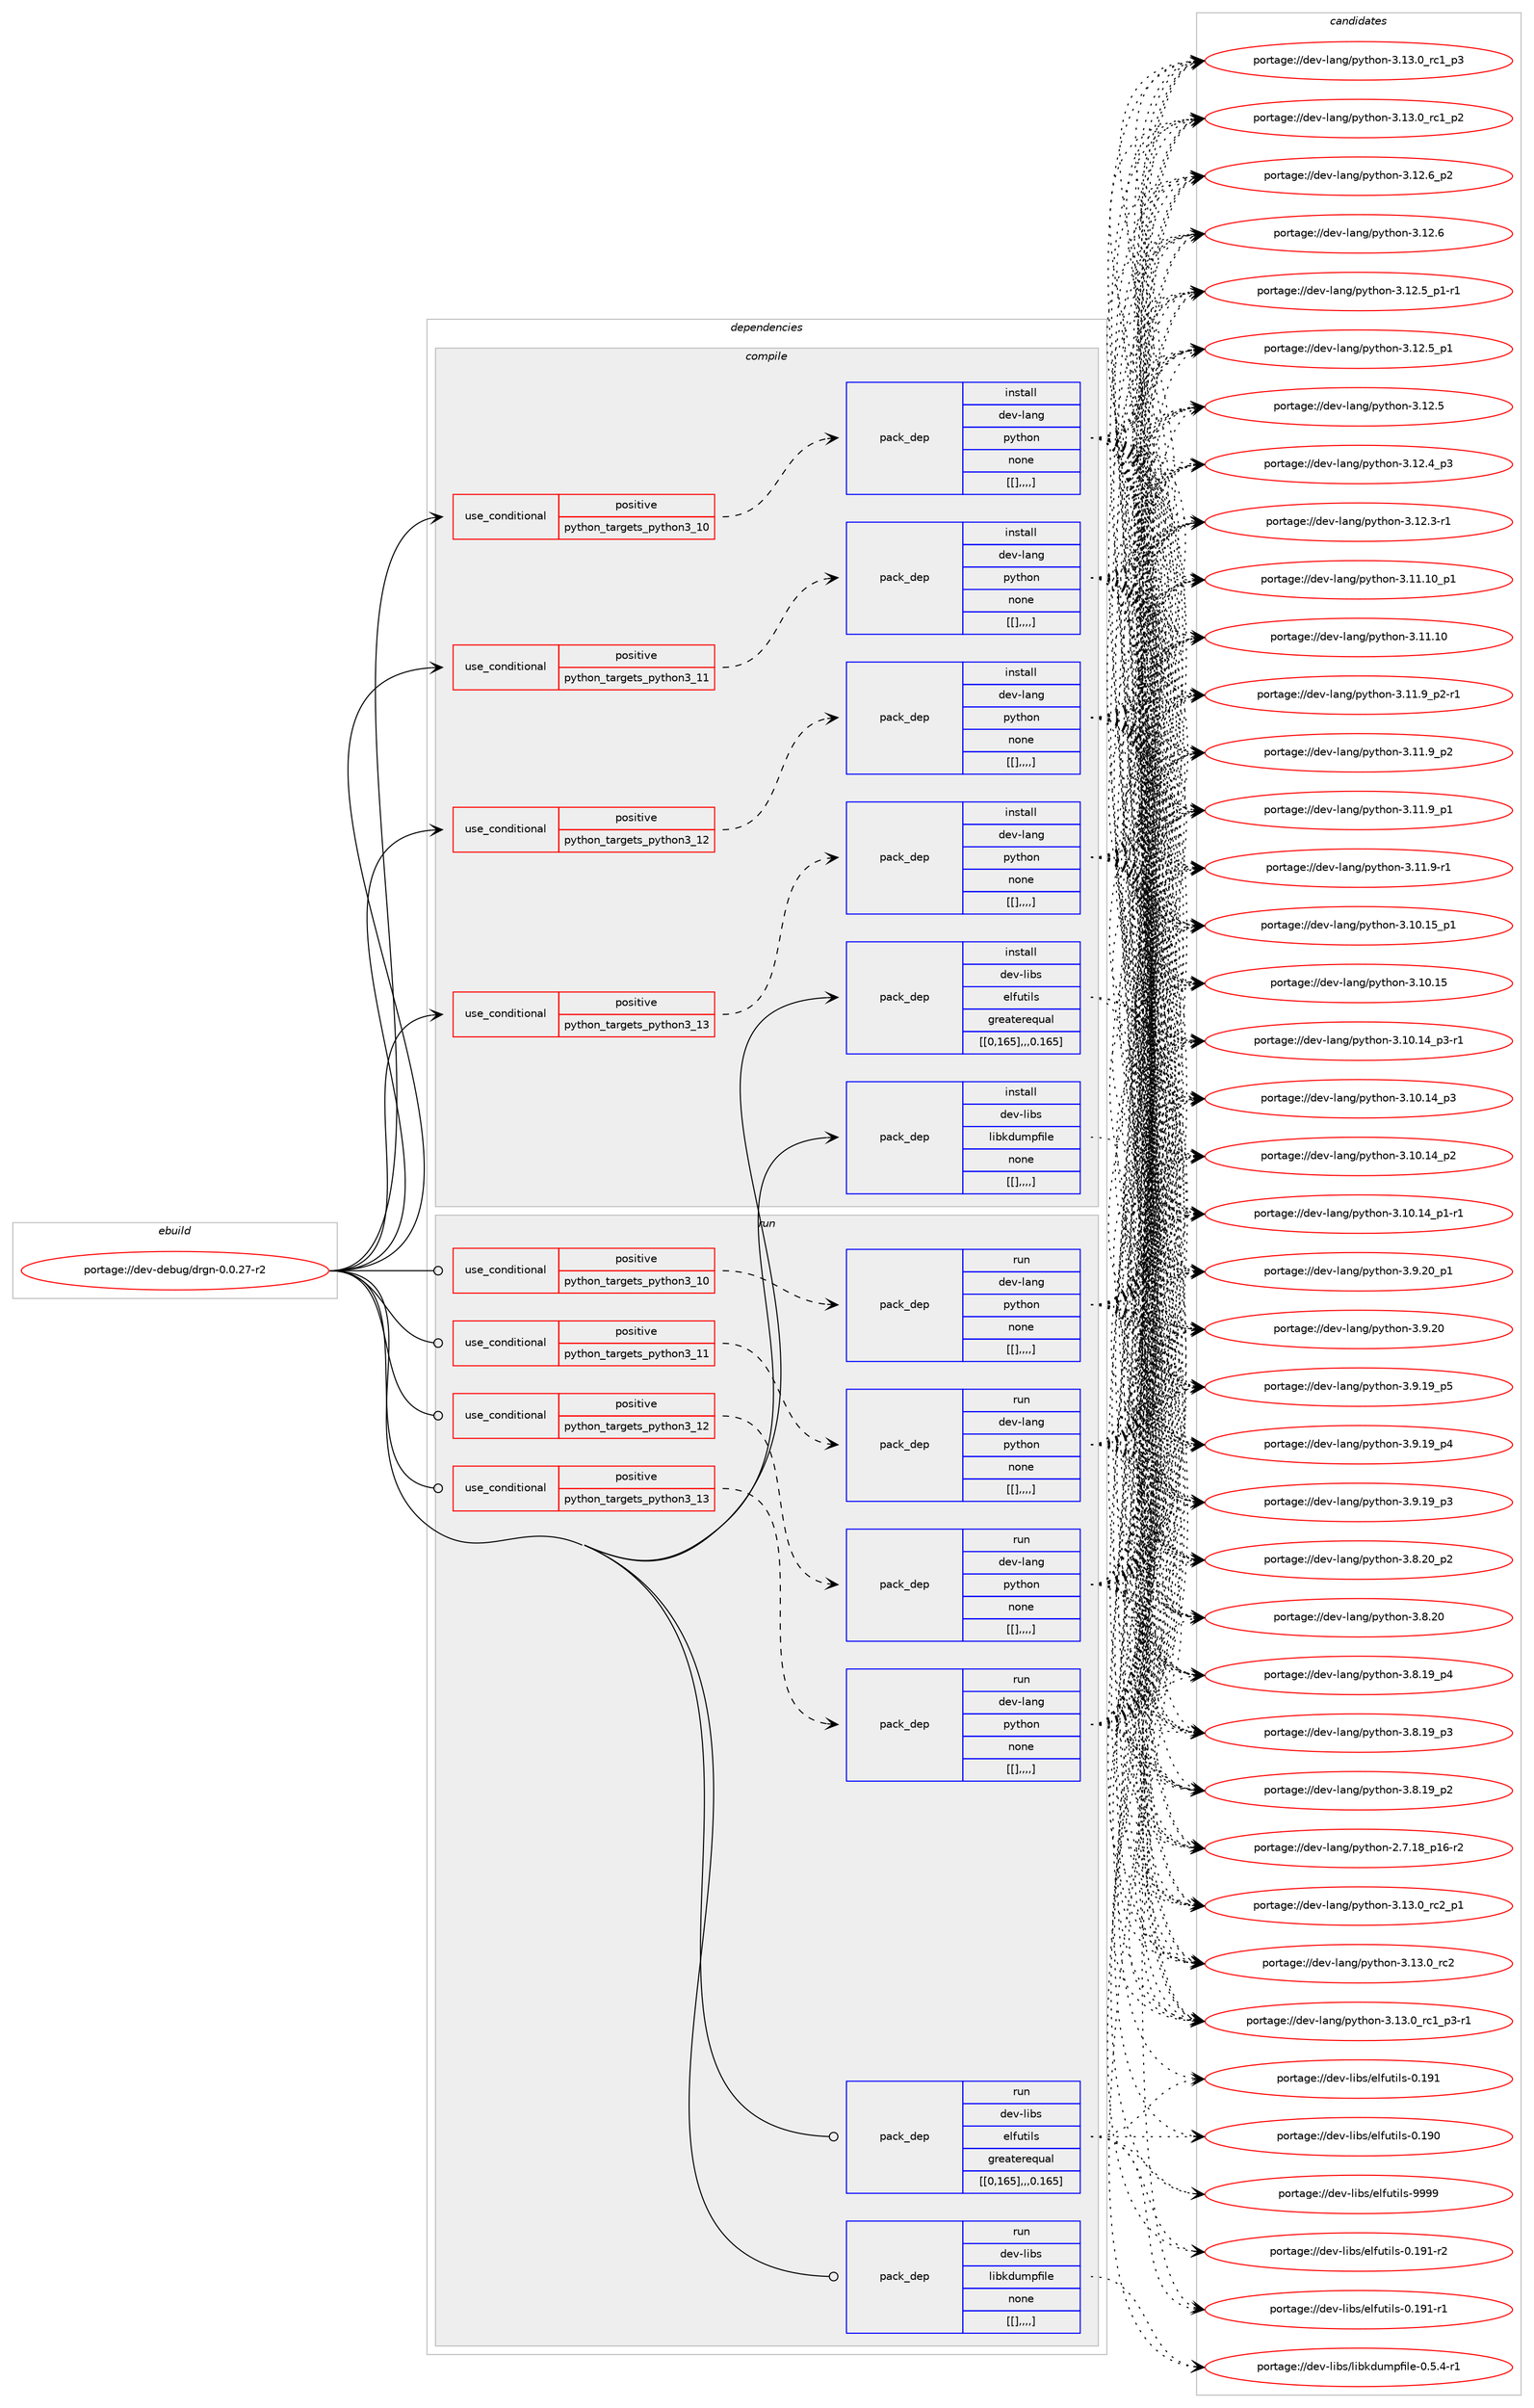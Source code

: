 digraph prolog {

# *************
# Graph options
# *************

newrank=true;
concentrate=true;
compound=true;
graph [rankdir=LR,fontname=Helvetica,fontsize=10,ranksep=1.5];#, ranksep=2.5, nodesep=0.2];
edge  [arrowhead=vee];
node  [fontname=Helvetica,fontsize=10];

# **********
# The ebuild
# **********

subgraph cluster_leftcol {
color=gray;
label=<<i>ebuild</i>>;
id [label="portage://dev-debug/drgn-0.0.27-r2", color=red, width=4, href="../dev-debug/drgn-0.0.27-r2.svg"];
}

# ****************
# The dependencies
# ****************

subgraph cluster_midcol {
color=gray;
label=<<i>dependencies</i>>;
subgraph cluster_compile {
fillcolor="#eeeeee";
style=filled;
label=<<i>compile</i>>;
subgraph cond19507 {
dependency71842 [label=<<TABLE BORDER="0" CELLBORDER="1" CELLSPACING="0" CELLPADDING="4"><TR><TD ROWSPAN="3" CELLPADDING="10">use_conditional</TD></TR><TR><TD>positive</TD></TR><TR><TD>python_targets_python3_10</TD></TR></TABLE>>, shape=none, color=red];
subgraph pack51392 {
dependency71843 [label=<<TABLE BORDER="0" CELLBORDER="1" CELLSPACING="0" CELLPADDING="4" WIDTH="220"><TR><TD ROWSPAN="6" CELLPADDING="30">pack_dep</TD></TR><TR><TD WIDTH="110">install</TD></TR><TR><TD>dev-lang</TD></TR><TR><TD>python</TD></TR><TR><TD>none</TD></TR><TR><TD>[[],,,,]</TD></TR></TABLE>>, shape=none, color=blue];
}
dependency71842:e -> dependency71843:w [weight=20,style="dashed",arrowhead="vee"];
}
id:e -> dependency71842:w [weight=20,style="solid",arrowhead="vee"];
subgraph cond19508 {
dependency71844 [label=<<TABLE BORDER="0" CELLBORDER="1" CELLSPACING="0" CELLPADDING="4"><TR><TD ROWSPAN="3" CELLPADDING="10">use_conditional</TD></TR><TR><TD>positive</TD></TR><TR><TD>python_targets_python3_11</TD></TR></TABLE>>, shape=none, color=red];
subgraph pack51393 {
dependency71845 [label=<<TABLE BORDER="0" CELLBORDER="1" CELLSPACING="0" CELLPADDING="4" WIDTH="220"><TR><TD ROWSPAN="6" CELLPADDING="30">pack_dep</TD></TR><TR><TD WIDTH="110">install</TD></TR><TR><TD>dev-lang</TD></TR><TR><TD>python</TD></TR><TR><TD>none</TD></TR><TR><TD>[[],,,,]</TD></TR></TABLE>>, shape=none, color=blue];
}
dependency71844:e -> dependency71845:w [weight=20,style="dashed",arrowhead="vee"];
}
id:e -> dependency71844:w [weight=20,style="solid",arrowhead="vee"];
subgraph cond19509 {
dependency71846 [label=<<TABLE BORDER="0" CELLBORDER="1" CELLSPACING="0" CELLPADDING="4"><TR><TD ROWSPAN="3" CELLPADDING="10">use_conditional</TD></TR><TR><TD>positive</TD></TR><TR><TD>python_targets_python3_12</TD></TR></TABLE>>, shape=none, color=red];
subgraph pack51394 {
dependency71847 [label=<<TABLE BORDER="0" CELLBORDER="1" CELLSPACING="0" CELLPADDING="4" WIDTH="220"><TR><TD ROWSPAN="6" CELLPADDING="30">pack_dep</TD></TR><TR><TD WIDTH="110">install</TD></TR><TR><TD>dev-lang</TD></TR><TR><TD>python</TD></TR><TR><TD>none</TD></TR><TR><TD>[[],,,,]</TD></TR></TABLE>>, shape=none, color=blue];
}
dependency71846:e -> dependency71847:w [weight=20,style="dashed",arrowhead="vee"];
}
id:e -> dependency71846:w [weight=20,style="solid",arrowhead="vee"];
subgraph cond19510 {
dependency71848 [label=<<TABLE BORDER="0" CELLBORDER="1" CELLSPACING="0" CELLPADDING="4"><TR><TD ROWSPAN="3" CELLPADDING="10">use_conditional</TD></TR><TR><TD>positive</TD></TR><TR><TD>python_targets_python3_13</TD></TR></TABLE>>, shape=none, color=red];
subgraph pack51395 {
dependency71849 [label=<<TABLE BORDER="0" CELLBORDER="1" CELLSPACING="0" CELLPADDING="4" WIDTH="220"><TR><TD ROWSPAN="6" CELLPADDING="30">pack_dep</TD></TR><TR><TD WIDTH="110">install</TD></TR><TR><TD>dev-lang</TD></TR><TR><TD>python</TD></TR><TR><TD>none</TD></TR><TR><TD>[[],,,,]</TD></TR></TABLE>>, shape=none, color=blue];
}
dependency71848:e -> dependency71849:w [weight=20,style="dashed",arrowhead="vee"];
}
id:e -> dependency71848:w [weight=20,style="solid",arrowhead="vee"];
subgraph pack51396 {
dependency71850 [label=<<TABLE BORDER="0" CELLBORDER="1" CELLSPACING="0" CELLPADDING="4" WIDTH="220"><TR><TD ROWSPAN="6" CELLPADDING="30">pack_dep</TD></TR><TR><TD WIDTH="110">install</TD></TR><TR><TD>dev-libs</TD></TR><TR><TD>elfutils</TD></TR><TR><TD>greaterequal</TD></TR><TR><TD>[[0,165],,,0.165]</TD></TR></TABLE>>, shape=none, color=blue];
}
id:e -> dependency71850:w [weight=20,style="solid",arrowhead="vee"];
subgraph pack51397 {
dependency71851 [label=<<TABLE BORDER="0" CELLBORDER="1" CELLSPACING="0" CELLPADDING="4" WIDTH="220"><TR><TD ROWSPAN="6" CELLPADDING="30">pack_dep</TD></TR><TR><TD WIDTH="110">install</TD></TR><TR><TD>dev-libs</TD></TR><TR><TD>libkdumpfile</TD></TR><TR><TD>none</TD></TR><TR><TD>[[],,,,]</TD></TR></TABLE>>, shape=none, color=blue];
}
id:e -> dependency71851:w [weight=20,style="solid",arrowhead="vee"];
}
subgraph cluster_compileandrun {
fillcolor="#eeeeee";
style=filled;
label=<<i>compile and run</i>>;
}
subgraph cluster_run {
fillcolor="#eeeeee";
style=filled;
label=<<i>run</i>>;
subgraph cond19511 {
dependency71852 [label=<<TABLE BORDER="0" CELLBORDER="1" CELLSPACING="0" CELLPADDING="4"><TR><TD ROWSPAN="3" CELLPADDING="10">use_conditional</TD></TR><TR><TD>positive</TD></TR><TR><TD>python_targets_python3_10</TD></TR></TABLE>>, shape=none, color=red];
subgraph pack51398 {
dependency71853 [label=<<TABLE BORDER="0" CELLBORDER="1" CELLSPACING="0" CELLPADDING="4" WIDTH="220"><TR><TD ROWSPAN="6" CELLPADDING="30">pack_dep</TD></TR><TR><TD WIDTH="110">run</TD></TR><TR><TD>dev-lang</TD></TR><TR><TD>python</TD></TR><TR><TD>none</TD></TR><TR><TD>[[],,,,]</TD></TR></TABLE>>, shape=none, color=blue];
}
dependency71852:e -> dependency71853:w [weight=20,style="dashed",arrowhead="vee"];
}
id:e -> dependency71852:w [weight=20,style="solid",arrowhead="odot"];
subgraph cond19512 {
dependency71854 [label=<<TABLE BORDER="0" CELLBORDER="1" CELLSPACING="0" CELLPADDING="4"><TR><TD ROWSPAN="3" CELLPADDING="10">use_conditional</TD></TR><TR><TD>positive</TD></TR><TR><TD>python_targets_python3_11</TD></TR></TABLE>>, shape=none, color=red];
subgraph pack51399 {
dependency71855 [label=<<TABLE BORDER="0" CELLBORDER="1" CELLSPACING="0" CELLPADDING="4" WIDTH="220"><TR><TD ROWSPAN="6" CELLPADDING="30">pack_dep</TD></TR><TR><TD WIDTH="110">run</TD></TR><TR><TD>dev-lang</TD></TR><TR><TD>python</TD></TR><TR><TD>none</TD></TR><TR><TD>[[],,,,]</TD></TR></TABLE>>, shape=none, color=blue];
}
dependency71854:e -> dependency71855:w [weight=20,style="dashed",arrowhead="vee"];
}
id:e -> dependency71854:w [weight=20,style="solid",arrowhead="odot"];
subgraph cond19513 {
dependency71856 [label=<<TABLE BORDER="0" CELLBORDER="1" CELLSPACING="0" CELLPADDING="4"><TR><TD ROWSPAN="3" CELLPADDING="10">use_conditional</TD></TR><TR><TD>positive</TD></TR><TR><TD>python_targets_python3_12</TD></TR></TABLE>>, shape=none, color=red];
subgraph pack51400 {
dependency71857 [label=<<TABLE BORDER="0" CELLBORDER="1" CELLSPACING="0" CELLPADDING="4" WIDTH="220"><TR><TD ROWSPAN="6" CELLPADDING="30">pack_dep</TD></TR><TR><TD WIDTH="110">run</TD></TR><TR><TD>dev-lang</TD></TR><TR><TD>python</TD></TR><TR><TD>none</TD></TR><TR><TD>[[],,,,]</TD></TR></TABLE>>, shape=none, color=blue];
}
dependency71856:e -> dependency71857:w [weight=20,style="dashed",arrowhead="vee"];
}
id:e -> dependency71856:w [weight=20,style="solid",arrowhead="odot"];
subgraph cond19514 {
dependency71858 [label=<<TABLE BORDER="0" CELLBORDER="1" CELLSPACING="0" CELLPADDING="4"><TR><TD ROWSPAN="3" CELLPADDING="10">use_conditional</TD></TR><TR><TD>positive</TD></TR><TR><TD>python_targets_python3_13</TD></TR></TABLE>>, shape=none, color=red];
subgraph pack51401 {
dependency71859 [label=<<TABLE BORDER="0" CELLBORDER="1" CELLSPACING="0" CELLPADDING="4" WIDTH="220"><TR><TD ROWSPAN="6" CELLPADDING="30">pack_dep</TD></TR><TR><TD WIDTH="110">run</TD></TR><TR><TD>dev-lang</TD></TR><TR><TD>python</TD></TR><TR><TD>none</TD></TR><TR><TD>[[],,,,]</TD></TR></TABLE>>, shape=none, color=blue];
}
dependency71858:e -> dependency71859:w [weight=20,style="dashed",arrowhead="vee"];
}
id:e -> dependency71858:w [weight=20,style="solid",arrowhead="odot"];
subgraph pack51402 {
dependency71860 [label=<<TABLE BORDER="0" CELLBORDER="1" CELLSPACING="0" CELLPADDING="4" WIDTH="220"><TR><TD ROWSPAN="6" CELLPADDING="30">pack_dep</TD></TR><TR><TD WIDTH="110">run</TD></TR><TR><TD>dev-libs</TD></TR><TR><TD>elfutils</TD></TR><TR><TD>greaterequal</TD></TR><TR><TD>[[0,165],,,0.165]</TD></TR></TABLE>>, shape=none, color=blue];
}
id:e -> dependency71860:w [weight=20,style="solid",arrowhead="odot"];
subgraph pack51403 {
dependency71861 [label=<<TABLE BORDER="0" CELLBORDER="1" CELLSPACING="0" CELLPADDING="4" WIDTH="220"><TR><TD ROWSPAN="6" CELLPADDING="30">pack_dep</TD></TR><TR><TD WIDTH="110">run</TD></TR><TR><TD>dev-libs</TD></TR><TR><TD>libkdumpfile</TD></TR><TR><TD>none</TD></TR><TR><TD>[[],,,,]</TD></TR></TABLE>>, shape=none, color=blue];
}
id:e -> dependency71861:w [weight=20,style="solid",arrowhead="odot"];
}
}

# **************
# The candidates
# **************

subgraph cluster_choices {
rank=same;
color=gray;
label=<<i>candidates</i>>;

subgraph choice51392 {
color=black;
nodesep=1;
choice100101118451089711010347112121116104111110455146495146489511499509511249 [label="portage://dev-lang/python-3.13.0_rc2_p1", color=red, width=4,href="../dev-lang/python-3.13.0_rc2_p1.svg"];
choice10010111845108971101034711212111610411111045514649514648951149950 [label="portage://dev-lang/python-3.13.0_rc2", color=red, width=4,href="../dev-lang/python-3.13.0_rc2.svg"];
choice1001011184510897110103471121211161041111104551464951464895114994995112514511449 [label="portage://dev-lang/python-3.13.0_rc1_p3-r1", color=red, width=4,href="../dev-lang/python-3.13.0_rc1_p3-r1.svg"];
choice100101118451089711010347112121116104111110455146495146489511499499511251 [label="portage://dev-lang/python-3.13.0_rc1_p3", color=red, width=4,href="../dev-lang/python-3.13.0_rc1_p3.svg"];
choice100101118451089711010347112121116104111110455146495146489511499499511250 [label="portage://dev-lang/python-3.13.0_rc1_p2", color=red, width=4,href="../dev-lang/python-3.13.0_rc1_p2.svg"];
choice100101118451089711010347112121116104111110455146495046549511250 [label="portage://dev-lang/python-3.12.6_p2", color=red, width=4,href="../dev-lang/python-3.12.6_p2.svg"];
choice10010111845108971101034711212111610411111045514649504654 [label="portage://dev-lang/python-3.12.6", color=red, width=4,href="../dev-lang/python-3.12.6.svg"];
choice1001011184510897110103471121211161041111104551464950465395112494511449 [label="portage://dev-lang/python-3.12.5_p1-r1", color=red, width=4,href="../dev-lang/python-3.12.5_p1-r1.svg"];
choice100101118451089711010347112121116104111110455146495046539511249 [label="portage://dev-lang/python-3.12.5_p1", color=red, width=4,href="../dev-lang/python-3.12.5_p1.svg"];
choice10010111845108971101034711212111610411111045514649504653 [label="portage://dev-lang/python-3.12.5", color=red, width=4,href="../dev-lang/python-3.12.5.svg"];
choice100101118451089711010347112121116104111110455146495046529511251 [label="portage://dev-lang/python-3.12.4_p3", color=red, width=4,href="../dev-lang/python-3.12.4_p3.svg"];
choice100101118451089711010347112121116104111110455146495046514511449 [label="portage://dev-lang/python-3.12.3-r1", color=red, width=4,href="../dev-lang/python-3.12.3-r1.svg"];
choice10010111845108971101034711212111610411111045514649494649489511249 [label="portage://dev-lang/python-3.11.10_p1", color=red, width=4,href="../dev-lang/python-3.11.10_p1.svg"];
choice1001011184510897110103471121211161041111104551464949464948 [label="portage://dev-lang/python-3.11.10", color=red, width=4,href="../dev-lang/python-3.11.10.svg"];
choice1001011184510897110103471121211161041111104551464949465795112504511449 [label="portage://dev-lang/python-3.11.9_p2-r1", color=red, width=4,href="../dev-lang/python-3.11.9_p2-r1.svg"];
choice100101118451089711010347112121116104111110455146494946579511250 [label="portage://dev-lang/python-3.11.9_p2", color=red, width=4,href="../dev-lang/python-3.11.9_p2.svg"];
choice100101118451089711010347112121116104111110455146494946579511249 [label="portage://dev-lang/python-3.11.9_p1", color=red, width=4,href="../dev-lang/python-3.11.9_p1.svg"];
choice100101118451089711010347112121116104111110455146494946574511449 [label="portage://dev-lang/python-3.11.9-r1", color=red, width=4,href="../dev-lang/python-3.11.9-r1.svg"];
choice10010111845108971101034711212111610411111045514649484649539511249 [label="portage://dev-lang/python-3.10.15_p1", color=red, width=4,href="../dev-lang/python-3.10.15_p1.svg"];
choice1001011184510897110103471121211161041111104551464948464953 [label="portage://dev-lang/python-3.10.15", color=red, width=4,href="../dev-lang/python-3.10.15.svg"];
choice100101118451089711010347112121116104111110455146494846495295112514511449 [label="portage://dev-lang/python-3.10.14_p3-r1", color=red, width=4,href="../dev-lang/python-3.10.14_p3-r1.svg"];
choice10010111845108971101034711212111610411111045514649484649529511251 [label="portage://dev-lang/python-3.10.14_p3", color=red, width=4,href="../dev-lang/python-3.10.14_p3.svg"];
choice10010111845108971101034711212111610411111045514649484649529511250 [label="portage://dev-lang/python-3.10.14_p2", color=red, width=4,href="../dev-lang/python-3.10.14_p2.svg"];
choice100101118451089711010347112121116104111110455146494846495295112494511449 [label="portage://dev-lang/python-3.10.14_p1-r1", color=red, width=4,href="../dev-lang/python-3.10.14_p1-r1.svg"];
choice100101118451089711010347112121116104111110455146574650489511249 [label="portage://dev-lang/python-3.9.20_p1", color=red, width=4,href="../dev-lang/python-3.9.20_p1.svg"];
choice10010111845108971101034711212111610411111045514657465048 [label="portage://dev-lang/python-3.9.20", color=red, width=4,href="../dev-lang/python-3.9.20.svg"];
choice100101118451089711010347112121116104111110455146574649579511253 [label="portage://dev-lang/python-3.9.19_p5", color=red, width=4,href="../dev-lang/python-3.9.19_p5.svg"];
choice100101118451089711010347112121116104111110455146574649579511252 [label="portage://dev-lang/python-3.9.19_p4", color=red, width=4,href="../dev-lang/python-3.9.19_p4.svg"];
choice100101118451089711010347112121116104111110455146574649579511251 [label="portage://dev-lang/python-3.9.19_p3", color=red, width=4,href="../dev-lang/python-3.9.19_p3.svg"];
choice100101118451089711010347112121116104111110455146564650489511250 [label="portage://dev-lang/python-3.8.20_p2", color=red, width=4,href="../dev-lang/python-3.8.20_p2.svg"];
choice10010111845108971101034711212111610411111045514656465048 [label="portage://dev-lang/python-3.8.20", color=red, width=4,href="../dev-lang/python-3.8.20.svg"];
choice100101118451089711010347112121116104111110455146564649579511252 [label="portage://dev-lang/python-3.8.19_p4", color=red, width=4,href="../dev-lang/python-3.8.19_p4.svg"];
choice100101118451089711010347112121116104111110455146564649579511251 [label="portage://dev-lang/python-3.8.19_p3", color=red, width=4,href="../dev-lang/python-3.8.19_p3.svg"];
choice100101118451089711010347112121116104111110455146564649579511250 [label="portage://dev-lang/python-3.8.19_p2", color=red, width=4,href="../dev-lang/python-3.8.19_p2.svg"];
choice100101118451089711010347112121116104111110455046554649569511249544511450 [label="portage://dev-lang/python-2.7.18_p16-r2", color=red, width=4,href="../dev-lang/python-2.7.18_p16-r2.svg"];
dependency71843:e -> choice100101118451089711010347112121116104111110455146495146489511499509511249:w [style=dotted,weight="100"];
dependency71843:e -> choice10010111845108971101034711212111610411111045514649514648951149950:w [style=dotted,weight="100"];
dependency71843:e -> choice1001011184510897110103471121211161041111104551464951464895114994995112514511449:w [style=dotted,weight="100"];
dependency71843:e -> choice100101118451089711010347112121116104111110455146495146489511499499511251:w [style=dotted,weight="100"];
dependency71843:e -> choice100101118451089711010347112121116104111110455146495146489511499499511250:w [style=dotted,weight="100"];
dependency71843:e -> choice100101118451089711010347112121116104111110455146495046549511250:w [style=dotted,weight="100"];
dependency71843:e -> choice10010111845108971101034711212111610411111045514649504654:w [style=dotted,weight="100"];
dependency71843:e -> choice1001011184510897110103471121211161041111104551464950465395112494511449:w [style=dotted,weight="100"];
dependency71843:e -> choice100101118451089711010347112121116104111110455146495046539511249:w [style=dotted,weight="100"];
dependency71843:e -> choice10010111845108971101034711212111610411111045514649504653:w [style=dotted,weight="100"];
dependency71843:e -> choice100101118451089711010347112121116104111110455146495046529511251:w [style=dotted,weight="100"];
dependency71843:e -> choice100101118451089711010347112121116104111110455146495046514511449:w [style=dotted,weight="100"];
dependency71843:e -> choice10010111845108971101034711212111610411111045514649494649489511249:w [style=dotted,weight="100"];
dependency71843:e -> choice1001011184510897110103471121211161041111104551464949464948:w [style=dotted,weight="100"];
dependency71843:e -> choice1001011184510897110103471121211161041111104551464949465795112504511449:w [style=dotted,weight="100"];
dependency71843:e -> choice100101118451089711010347112121116104111110455146494946579511250:w [style=dotted,weight="100"];
dependency71843:e -> choice100101118451089711010347112121116104111110455146494946579511249:w [style=dotted,weight="100"];
dependency71843:e -> choice100101118451089711010347112121116104111110455146494946574511449:w [style=dotted,weight="100"];
dependency71843:e -> choice10010111845108971101034711212111610411111045514649484649539511249:w [style=dotted,weight="100"];
dependency71843:e -> choice1001011184510897110103471121211161041111104551464948464953:w [style=dotted,weight="100"];
dependency71843:e -> choice100101118451089711010347112121116104111110455146494846495295112514511449:w [style=dotted,weight="100"];
dependency71843:e -> choice10010111845108971101034711212111610411111045514649484649529511251:w [style=dotted,weight="100"];
dependency71843:e -> choice10010111845108971101034711212111610411111045514649484649529511250:w [style=dotted,weight="100"];
dependency71843:e -> choice100101118451089711010347112121116104111110455146494846495295112494511449:w [style=dotted,weight="100"];
dependency71843:e -> choice100101118451089711010347112121116104111110455146574650489511249:w [style=dotted,weight="100"];
dependency71843:e -> choice10010111845108971101034711212111610411111045514657465048:w [style=dotted,weight="100"];
dependency71843:e -> choice100101118451089711010347112121116104111110455146574649579511253:w [style=dotted,weight="100"];
dependency71843:e -> choice100101118451089711010347112121116104111110455146574649579511252:w [style=dotted,weight="100"];
dependency71843:e -> choice100101118451089711010347112121116104111110455146574649579511251:w [style=dotted,weight="100"];
dependency71843:e -> choice100101118451089711010347112121116104111110455146564650489511250:w [style=dotted,weight="100"];
dependency71843:e -> choice10010111845108971101034711212111610411111045514656465048:w [style=dotted,weight="100"];
dependency71843:e -> choice100101118451089711010347112121116104111110455146564649579511252:w [style=dotted,weight="100"];
dependency71843:e -> choice100101118451089711010347112121116104111110455146564649579511251:w [style=dotted,weight="100"];
dependency71843:e -> choice100101118451089711010347112121116104111110455146564649579511250:w [style=dotted,weight="100"];
dependency71843:e -> choice100101118451089711010347112121116104111110455046554649569511249544511450:w [style=dotted,weight="100"];
}
subgraph choice51393 {
color=black;
nodesep=1;
choice100101118451089711010347112121116104111110455146495146489511499509511249 [label="portage://dev-lang/python-3.13.0_rc2_p1", color=red, width=4,href="../dev-lang/python-3.13.0_rc2_p1.svg"];
choice10010111845108971101034711212111610411111045514649514648951149950 [label="portage://dev-lang/python-3.13.0_rc2", color=red, width=4,href="../dev-lang/python-3.13.0_rc2.svg"];
choice1001011184510897110103471121211161041111104551464951464895114994995112514511449 [label="portage://dev-lang/python-3.13.0_rc1_p3-r1", color=red, width=4,href="../dev-lang/python-3.13.0_rc1_p3-r1.svg"];
choice100101118451089711010347112121116104111110455146495146489511499499511251 [label="portage://dev-lang/python-3.13.0_rc1_p3", color=red, width=4,href="../dev-lang/python-3.13.0_rc1_p3.svg"];
choice100101118451089711010347112121116104111110455146495146489511499499511250 [label="portage://dev-lang/python-3.13.0_rc1_p2", color=red, width=4,href="../dev-lang/python-3.13.0_rc1_p2.svg"];
choice100101118451089711010347112121116104111110455146495046549511250 [label="portage://dev-lang/python-3.12.6_p2", color=red, width=4,href="../dev-lang/python-3.12.6_p2.svg"];
choice10010111845108971101034711212111610411111045514649504654 [label="portage://dev-lang/python-3.12.6", color=red, width=4,href="../dev-lang/python-3.12.6.svg"];
choice1001011184510897110103471121211161041111104551464950465395112494511449 [label="portage://dev-lang/python-3.12.5_p1-r1", color=red, width=4,href="../dev-lang/python-3.12.5_p1-r1.svg"];
choice100101118451089711010347112121116104111110455146495046539511249 [label="portage://dev-lang/python-3.12.5_p1", color=red, width=4,href="../dev-lang/python-3.12.5_p1.svg"];
choice10010111845108971101034711212111610411111045514649504653 [label="portage://dev-lang/python-3.12.5", color=red, width=4,href="../dev-lang/python-3.12.5.svg"];
choice100101118451089711010347112121116104111110455146495046529511251 [label="portage://dev-lang/python-3.12.4_p3", color=red, width=4,href="../dev-lang/python-3.12.4_p3.svg"];
choice100101118451089711010347112121116104111110455146495046514511449 [label="portage://dev-lang/python-3.12.3-r1", color=red, width=4,href="../dev-lang/python-3.12.3-r1.svg"];
choice10010111845108971101034711212111610411111045514649494649489511249 [label="portage://dev-lang/python-3.11.10_p1", color=red, width=4,href="../dev-lang/python-3.11.10_p1.svg"];
choice1001011184510897110103471121211161041111104551464949464948 [label="portage://dev-lang/python-3.11.10", color=red, width=4,href="../dev-lang/python-3.11.10.svg"];
choice1001011184510897110103471121211161041111104551464949465795112504511449 [label="portage://dev-lang/python-3.11.9_p2-r1", color=red, width=4,href="../dev-lang/python-3.11.9_p2-r1.svg"];
choice100101118451089711010347112121116104111110455146494946579511250 [label="portage://dev-lang/python-3.11.9_p2", color=red, width=4,href="../dev-lang/python-3.11.9_p2.svg"];
choice100101118451089711010347112121116104111110455146494946579511249 [label="portage://dev-lang/python-3.11.9_p1", color=red, width=4,href="../dev-lang/python-3.11.9_p1.svg"];
choice100101118451089711010347112121116104111110455146494946574511449 [label="portage://dev-lang/python-3.11.9-r1", color=red, width=4,href="../dev-lang/python-3.11.9-r1.svg"];
choice10010111845108971101034711212111610411111045514649484649539511249 [label="portage://dev-lang/python-3.10.15_p1", color=red, width=4,href="../dev-lang/python-3.10.15_p1.svg"];
choice1001011184510897110103471121211161041111104551464948464953 [label="portage://dev-lang/python-3.10.15", color=red, width=4,href="../dev-lang/python-3.10.15.svg"];
choice100101118451089711010347112121116104111110455146494846495295112514511449 [label="portage://dev-lang/python-3.10.14_p3-r1", color=red, width=4,href="../dev-lang/python-3.10.14_p3-r1.svg"];
choice10010111845108971101034711212111610411111045514649484649529511251 [label="portage://dev-lang/python-3.10.14_p3", color=red, width=4,href="../dev-lang/python-3.10.14_p3.svg"];
choice10010111845108971101034711212111610411111045514649484649529511250 [label="portage://dev-lang/python-3.10.14_p2", color=red, width=4,href="../dev-lang/python-3.10.14_p2.svg"];
choice100101118451089711010347112121116104111110455146494846495295112494511449 [label="portage://dev-lang/python-3.10.14_p1-r1", color=red, width=4,href="../dev-lang/python-3.10.14_p1-r1.svg"];
choice100101118451089711010347112121116104111110455146574650489511249 [label="portage://dev-lang/python-3.9.20_p1", color=red, width=4,href="../dev-lang/python-3.9.20_p1.svg"];
choice10010111845108971101034711212111610411111045514657465048 [label="portage://dev-lang/python-3.9.20", color=red, width=4,href="../dev-lang/python-3.9.20.svg"];
choice100101118451089711010347112121116104111110455146574649579511253 [label="portage://dev-lang/python-3.9.19_p5", color=red, width=4,href="../dev-lang/python-3.9.19_p5.svg"];
choice100101118451089711010347112121116104111110455146574649579511252 [label="portage://dev-lang/python-3.9.19_p4", color=red, width=4,href="../dev-lang/python-3.9.19_p4.svg"];
choice100101118451089711010347112121116104111110455146574649579511251 [label="portage://dev-lang/python-3.9.19_p3", color=red, width=4,href="../dev-lang/python-3.9.19_p3.svg"];
choice100101118451089711010347112121116104111110455146564650489511250 [label="portage://dev-lang/python-3.8.20_p2", color=red, width=4,href="../dev-lang/python-3.8.20_p2.svg"];
choice10010111845108971101034711212111610411111045514656465048 [label="portage://dev-lang/python-3.8.20", color=red, width=4,href="../dev-lang/python-3.8.20.svg"];
choice100101118451089711010347112121116104111110455146564649579511252 [label="portage://dev-lang/python-3.8.19_p4", color=red, width=4,href="../dev-lang/python-3.8.19_p4.svg"];
choice100101118451089711010347112121116104111110455146564649579511251 [label="portage://dev-lang/python-3.8.19_p3", color=red, width=4,href="../dev-lang/python-3.8.19_p3.svg"];
choice100101118451089711010347112121116104111110455146564649579511250 [label="portage://dev-lang/python-3.8.19_p2", color=red, width=4,href="../dev-lang/python-3.8.19_p2.svg"];
choice100101118451089711010347112121116104111110455046554649569511249544511450 [label="portage://dev-lang/python-2.7.18_p16-r2", color=red, width=4,href="../dev-lang/python-2.7.18_p16-r2.svg"];
dependency71845:e -> choice100101118451089711010347112121116104111110455146495146489511499509511249:w [style=dotted,weight="100"];
dependency71845:e -> choice10010111845108971101034711212111610411111045514649514648951149950:w [style=dotted,weight="100"];
dependency71845:e -> choice1001011184510897110103471121211161041111104551464951464895114994995112514511449:w [style=dotted,weight="100"];
dependency71845:e -> choice100101118451089711010347112121116104111110455146495146489511499499511251:w [style=dotted,weight="100"];
dependency71845:e -> choice100101118451089711010347112121116104111110455146495146489511499499511250:w [style=dotted,weight="100"];
dependency71845:e -> choice100101118451089711010347112121116104111110455146495046549511250:w [style=dotted,weight="100"];
dependency71845:e -> choice10010111845108971101034711212111610411111045514649504654:w [style=dotted,weight="100"];
dependency71845:e -> choice1001011184510897110103471121211161041111104551464950465395112494511449:w [style=dotted,weight="100"];
dependency71845:e -> choice100101118451089711010347112121116104111110455146495046539511249:w [style=dotted,weight="100"];
dependency71845:e -> choice10010111845108971101034711212111610411111045514649504653:w [style=dotted,weight="100"];
dependency71845:e -> choice100101118451089711010347112121116104111110455146495046529511251:w [style=dotted,weight="100"];
dependency71845:e -> choice100101118451089711010347112121116104111110455146495046514511449:w [style=dotted,weight="100"];
dependency71845:e -> choice10010111845108971101034711212111610411111045514649494649489511249:w [style=dotted,weight="100"];
dependency71845:e -> choice1001011184510897110103471121211161041111104551464949464948:w [style=dotted,weight="100"];
dependency71845:e -> choice1001011184510897110103471121211161041111104551464949465795112504511449:w [style=dotted,weight="100"];
dependency71845:e -> choice100101118451089711010347112121116104111110455146494946579511250:w [style=dotted,weight="100"];
dependency71845:e -> choice100101118451089711010347112121116104111110455146494946579511249:w [style=dotted,weight="100"];
dependency71845:e -> choice100101118451089711010347112121116104111110455146494946574511449:w [style=dotted,weight="100"];
dependency71845:e -> choice10010111845108971101034711212111610411111045514649484649539511249:w [style=dotted,weight="100"];
dependency71845:e -> choice1001011184510897110103471121211161041111104551464948464953:w [style=dotted,weight="100"];
dependency71845:e -> choice100101118451089711010347112121116104111110455146494846495295112514511449:w [style=dotted,weight="100"];
dependency71845:e -> choice10010111845108971101034711212111610411111045514649484649529511251:w [style=dotted,weight="100"];
dependency71845:e -> choice10010111845108971101034711212111610411111045514649484649529511250:w [style=dotted,weight="100"];
dependency71845:e -> choice100101118451089711010347112121116104111110455146494846495295112494511449:w [style=dotted,weight="100"];
dependency71845:e -> choice100101118451089711010347112121116104111110455146574650489511249:w [style=dotted,weight="100"];
dependency71845:e -> choice10010111845108971101034711212111610411111045514657465048:w [style=dotted,weight="100"];
dependency71845:e -> choice100101118451089711010347112121116104111110455146574649579511253:w [style=dotted,weight="100"];
dependency71845:e -> choice100101118451089711010347112121116104111110455146574649579511252:w [style=dotted,weight="100"];
dependency71845:e -> choice100101118451089711010347112121116104111110455146574649579511251:w [style=dotted,weight="100"];
dependency71845:e -> choice100101118451089711010347112121116104111110455146564650489511250:w [style=dotted,weight="100"];
dependency71845:e -> choice10010111845108971101034711212111610411111045514656465048:w [style=dotted,weight="100"];
dependency71845:e -> choice100101118451089711010347112121116104111110455146564649579511252:w [style=dotted,weight="100"];
dependency71845:e -> choice100101118451089711010347112121116104111110455146564649579511251:w [style=dotted,weight="100"];
dependency71845:e -> choice100101118451089711010347112121116104111110455146564649579511250:w [style=dotted,weight="100"];
dependency71845:e -> choice100101118451089711010347112121116104111110455046554649569511249544511450:w [style=dotted,weight="100"];
}
subgraph choice51394 {
color=black;
nodesep=1;
choice100101118451089711010347112121116104111110455146495146489511499509511249 [label="portage://dev-lang/python-3.13.0_rc2_p1", color=red, width=4,href="../dev-lang/python-3.13.0_rc2_p1.svg"];
choice10010111845108971101034711212111610411111045514649514648951149950 [label="portage://dev-lang/python-3.13.0_rc2", color=red, width=4,href="../dev-lang/python-3.13.0_rc2.svg"];
choice1001011184510897110103471121211161041111104551464951464895114994995112514511449 [label="portage://dev-lang/python-3.13.0_rc1_p3-r1", color=red, width=4,href="../dev-lang/python-3.13.0_rc1_p3-r1.svg"];
choice100101118451089711010347112121116104111110455146495146489511499499511251 [label="portage://dev-lang/python-3.13.0_rc1_p3", color=red, width=4,href="../dev-lang/python-3.13.0_rc1_p3.svg"];
choice100101118451089711010347112121116104111110455146495146489511499499511250 [label="portage://dev-lang/python-3.13.0_rc1_p2", color=red, width=4,href="../dev-lang/python-3.13.0_rc1_p2.svg"];
choice100101118451089711010347112121116104111110455146495046549511250 [label="portage://dev-lang/python-3.12.6_p2", color=red, width=4,href="../dev-lang/python-3.12.6_p2.svg"];
choice10010111845108971101034711212111610411111045514649504654 [label="portage://dev-lang/python-3.12.6", color=red, width=4,href="../dev-lang/python-3.12.6.svg"];
choice1001011184510897110103471121211161041111104551464950465395112494511449 [label="portage://dev-lang/python-3.12.5_p1-r1", color=red, width=4,href="../dev-lang/python-3.12.5_p1-r1.svg"];
choice100101118451089711010347112121116104111110455146495046539511249 [label="portage://dev-lang/python-3.12.5_p1", color=red, width=4,href="../dev-lang/python-3.12.5_p1.svg"];
choice10010111845108971101034711212111610411111045514649504653 [label="portage://dev-lang/python-3.12.5", color=red, width=4,href="../dev-lang/python-3.12.5.svg"];
choice100101118451089711010347112121116104111110455146495046529511251 [label="portage://dev-lang/python-3.12.4_p3", color=red, width=4,href="../dev-lang/python-3.12.4_p3.svg"];
choice100101118451089711010347112121116104111110455146495046514511449 [label="portage://dev-lang/python-3.12.3-r1", color=red, width=4,href="../dev-lang/python-3.12.3-r1.svg"];
choice10010111845108971101034711212111610411111045514649494649489511249 [label="portage://dev-lang/python-3.11.10_p1", color=red, width=4,href="../dev-lang/python-3.11.10_p1.svg"];
choice1001011184510897110103471121211161041111104551464949464948 [label="portage://dev-lang/python-3.11.10", color=red, width=4,href="../dev-lang/python-3.11.10.svg"];
choice1001011184510897110103471121211161041111104551464949465795112504511449 [label="portage://dev-lang/python-3.11.9_p2-r1", color=red, width=4,href="../dev-lang/python-3.11.9_p2-r1.svg"];
choice100101118451089711010347112121116104111110455146494946579511250 [label="portage://dev-lang/python-3.11.9_p2", color=red, width=4,href="../dev-lang/python-3.11.9_p2.svg"];
choice100101118451089711010347112121116104111110455146494946579511249 [label="portage://dev-lang/python-3.11.9_p1", color=red, width=4,href="../dev-lang/python-3.11.9_p1.svg"];
choice100101118451089711010347112121116104111110455146494946574511449 [label="portage://dev-lang/python-3.11.9-r1", color=red, width=4,href="../dev-lang/python-3.11.9-r1.svg"];
choice10010111845108971101034711212111610411111045514649484649539511249 [label="portage://dev-lang/python-3.10.15_p1", color=red, width=4,href="../dev-lang/python-3.10.15_p1.svg"];
choice1001011184510897110103471121211161041111104551464948464953 [label="portage://dev-lang/python-3.10.15", color=red, width=4,href="../dev-lang/python-3.10.15.svg"];
choice100101118451089711010347112121116104111110455146494846495295112514511449 [label="portage://dev-lang/python-3.10.14_p3-r1", color=red, width=4,href="../dev-lang/python-3.10.14_p3-r1.svg"];
choice10010111845108971101034711212111610411111045514649484649529511251 [label="portage://dev-lang/python-3.10.14_p3", color=red, width=4,href="../dev-lang/python-3.10.14_p3.svg"];
choice10010111845108971101034711212111610411111045514649484649529511250 [label="portage://dev-lang/python-3.10.14_p2", color=red, width=4,href="../dev-lang/python-3.10.14_p2.svg"];
choice100101118451089711010347112121116104111110455146494846495295112494511449 [label="portage://dev-lang/python-3.10.14_p1-r1", color=red, width=4,href="../dev-lang/python-3.10.14_p1-r1.svg"];
choice100101118451089711010347112121116104111110455146574650489511249 [label="portage://dev-lang/python-3.9.20_p1", color=red, width=4,href="../dev-lang/python-3.9.20_p1.svg"];
choice10010111845108971101034711212111610411111045514657465048 [label="portage://dev-lang/python-3.9.20", color=red, width=4,href="../dev-lang/python-3.9.20.svg"];
choice100101118451089711010347112121116104111110455146574649579511253 [label="portage://dev-lang/python-3.9.19_p5", color=red, width=4,href="../dev-lang/python-3.9.19_p5.svg"];
choice100101118451089711010347112121116104111110455146574649579511252 [label="portage://dev-lang/python-3.9.19_p4", color=red, width=4,href="../dev-lang/python-3.9.19_p4.svg"];
choice100101118451089711010347112121116104111110455146574649579511251 [label="portage://dev-lang/python-3.9.19_p3", color=red, width=4,href="../dev-lang/python-3.9.19_p3.svg"];
choice100101118451089711010347112121116104111110455146564650489511250 [label="portage://dev-lang/python-3.8.20_p2", color=red, width=4,href="../dev-lang/python-3.8.20_p2.svg"];
choice10010111845108971101034711212111610411111045514656465048 [label="portage://dev-lang/python-3.8.20", color=red, width=4,href="../dev-lang/python-3.8.20.svg"];
choice100101118451089711010347112121116104111110455146564649579511252 [label="portage://dev-lang/python-3.8.19_p4", color=red, width=4,href="../dev-lang/python-3.8.19_p4.svg"];
choice100101118451089711010347112121116104111110455146564649579511251 [label="portage://dev-lang/python-3.8.19_p3", color=red, width=4,href="../dev-lang/python-3.8.19_p3.svg"];
choice100101118451089711010347112121116104111110455146564649579511250 [label="portage://dev-lang/python-3.8.19_p2", color=red, width=4,href="../dev-lang/python-3.8.19_p2.svg"];
choice100101118451089711010347112121116104111110455046554649569511249544511450 [label="portage://dev-lang/python-2.7.18_p16-r2", color=red, width=4,href="../dev-lang/python-2.7.18_p16-r2.svg"];
dependency71847:e -> choice100101118451089711010347112121116104111110455146495146489511499509511249:w [style=dotted,weight="100"];
dependency71847:e -> choice10010111845108971101034711212111610411111045514649514648951149950:w [style=dotted,weight="100"];
dependency71847:e -> choice1001011184510897110103471121211161041111104551464951464895114994995112514511449:w [style=dotted,weight="100"];
dependency71847:e -> choice100101118451089711010347112121116104111110455146495146489511499499511251:w [style=dotted,weight="100"];
dependency71847:e -> choice100101118451089711010347112121116104111110455146495146489511499499511250:w [style=dotted,weight="100"];
dependency71847:e -> choice100101118451089711010347112121116104111110455146495046549511250:w [style=dotted,weight="100"];
dependency71847:e -> choice10010111845108971101034711212111610411111045514649504654:w [style=dotted,weight="100"];
dependency71847:e -> choice1001011184510897110103471121211161041111104551464950465395112494511449:w [style=dotted,weight="100"];
dependency71847:e -> choice100101118451089711010347112121116104111110455146495046539511249:w [style=dotted,weight="100"];
dependency71847:e -> choice10010111845108971101034711212111610411111045514649504653:w [style=dotted,weight="100"];
dependency71847:e -> choice100101118451089711010347112121116104111110455146495046529511251:w [style=dotted,weight="100"];
dependency71847:e -> choice100101118451089711010347112121116104111110455146495046514511449:w [style=dotted,weight="100"];
dependency71847:e -> choice10010111845108971101034711212111610411111045514649494649489511249:w [style=dotted,weight="100"];
dependency71847:e -> choice1001011184510897110103471121211161041111104551464949464948:w [style=dotted,weight="100"];
dependency71847:e -> choice1001011184510897110103471121211161041111104551464949465795112504511449:w [style=dotted,weight="100"];
dependency71847:e -> choice100101118451089711010347112121116104111110455146494946579511250:w [style=dotted,weight="100"];
dependency71847:e -> choice100101118451089711010347112121116104111110455146494946579511249:w [style=dotted,weight="100"];
dependency71847:e -> choice100101118451089711010347112121116104111110455146494946574511449:w [style=dotted,weight="100"];
dependency71847:e -> choice10010111845108971101034711212111610411111045514649484649539511249:w [style=dotted,weight="100"];
dependency71847:e -> choice1001011184510897110103471121211161041111104551464948464953:w [style=dotted,weight="100"];
dependency71847:e -> choice100101118451089711010347112121116104111110455146494846495295112514511449:w [style=dotted,weight="100"];
dependency71847:e -> choice10010111845108971101034711212111610411111045514649484649529511251:w [style=dotted,weight="100"];
dependency71847:e -> choice10010111845108971101034711212111610411111045514649484649529511250:w [style=dotted,weight="100"];
dependency71847:e -> choice100101118451089711010347112121116104111110455146494846495295112494511449:w [style=dotted,weight="100"];
dependency71847:e -> choice100101118451089711010347112121116104111110455146574650489511249:w [style=dotted,weight="100"];
dependency71847:e -> choice10010111845108971101034711212111610411111045514657465048:w [style=dotted,weight="100"];
dependency71847:e -> choice100101118451089711010347112121116104111110455146574649579511253:w [style=dotted,weight="100"];
dependency71847:e -> choice100101118451089711010347112121116104111110455146574649579511252:w [style=dotted,weight="100"];
dependency71847:e -> choice100101118451089711010347112121116104111110455146574649579511251:w [style=dotted,weight="100"];
dependency71847:e -> choice100101118451089711010347112121116104111110455146564650489511250:w [style=dotted,weight="100"];
dependency71847:e -> choice10010111845108971101034711212111610411111045514656465048:w [style=dotted,weight="100"];
dependency71847:e -> choice100101118451089711010347112121116104111110455146564649579511252:w [style=dotted,weight="100"];
dependency71847:e -> choice100101118451089711010347112121116104111110455146564649579511251:w [style=dotted,weight="100"];
dependency71847:e -> choice100101118451089711010347112121116104111110455146564649579511250:w [style=dotted,weight="100"];
dependency71847:e -> choice100101118451089711010347112121116104111110455046554649569511249544511450:w [style=dotted,weight="100"];
}
subgraph choice51395 {
color=black;
nodesep=1;
choice100101118451089711010347112121116104111110455146495146489511499509511249 [label="portage://dev-lang/python-3.13.0_rc2_p1", color=red, width=4,href="../dev-lang/python-3.13.0_rc2_p1.svg"];
choice10010111845108971101034711212111610411111045514649514648951149950 [label="portage://dev-lang/python-3.13.0_rc2", color=red, width=4,href="../dev-lang/python-3.13.0_rc2.svg"];
choice1001011184510897110103471121211161041111104551464951464895114994995112514511449 [label="portage://dev-lang/python-3.13.0_rc1_p3-r1", color=red, width=4,href="../dev-lang/python-3.13.0_rc1_p3-r1.svg"];
choice100101118451089711010347112121116104111110455146495146489511499499511251 [label="portage://dev-lang/python-3.13.0_rc1_p3", color=red, width=4,href="../dev-lang/python-3.13.0_rc1_p3.svg"];
choice100101118451089711010347112121116104111110455146495146489511499499511250 [label="portage://dev-lang/python-3.13.0_rc1_p2", color=red, width=4,href="../dev-lang/python-3.13.0_rc1_p2.svg"];
choice100101118451089711010347112121116104111110455146495046549511250 [label="portage://dev-lang/python-3.12.6_p2", color=red, width=4,href="../dev-lang/python-3.12.6_p2.svg"];
choice10010111845108971101034711212111610411111045514649504654 [label="portage://dev-lang/python-3.12.6", color=red, width=4,href="../dev-lang/python-3.12.6.svg"];
choice1001011184510897110103471121211161041111104551464950465395112494511449 [label="portage://dev-lang/python-3.12.5_p1-r1", color=red, width=4,href="../dev-lang/python-3.12.5_p1-r1.svg"];
choice100101118451089711010347112121116104111110455146495046539511249 [label="portage://dev-lang/python-3.12.5_p1", color=red, width=4,href="../dev-lang/python-3.12.5_p1.svg"];
choice10010111845108971101034711212111610411111045514649504653 [label="portage://dev-lang/python-3.12.5", color=red, width=4,href="../dev-lang/python-3.12.5.svg"];
choice100101118451089711010347112121116104111110455146495046529511251 [label="portage://dev-lang/python-3.12.4_p3", color=red, width=4,href="../dev-lang/python-3.12.4_p3.svg"];
choice100101118451089711010347112121116104111110455146495046514511449 [label="portage://dev-lang/python-3.12.3-r1", color=red, width=4,href="../dev-lang/python-3.12.3-r1.svg"];
choice10010111845108971101034711212111610411111045514649494649489511249 [label="portage://dev-lang/python-3.11.10_p1", color=red, width=4,href="../dev-lang/python-3.11.10_p1.svg"];
choice1001011184510897110103471121211161041111104551464949464948 [label="portage://dev-lang/python-3.11.10", color=red, width=4,href="../dev-lang/python-3.11.10.svg"];
choice1001011184510897110103471121211161041111104551464949465795112504511449 [label="portage://dev-lang/python-3.11.9_p2-r1", color=red, width=4,href="../dev-lang/python-3.11.9_p2-r1.svg"];
choice100101118451089711010347112121116104111110455146494946579511250 [label="portage://dev-lang/python-3.11.9_p2", color=red, width=4,href="../dev-lang/python-3.11.9_p2.svg"];
choice100101118451089711010347112121116104111110455146494946579511249 [label="portage://dev-lang/python-3.11.9_p1", color=red, width=4,href="../dev-lang/python-3.11.9_p1.svg"];
choice100101118451089711010347112121116104111110455146494946574511449 [label="portage://dev-lang/python-3.11.9-r1", color=red, width=4,href="../dev-lang/python-3.11.9-r1.svg"];
choice10010111845108971101034711212111610411111045514649484649539511249 [label="portage://dev-lang/python-3.10.15_p1", color=red, width=4,href="../dev-lang/python-3.10.15_p1.svg"];
choice1001011184510897110103471121211161041111104551464948464953 [label="portage://dev-lang/python-3.10.15", color=red, width=4,href="../dev-lang/python-3.10.15.svg"];
choice100101118451089711010347112121116104111110455146494846495295112514511449 [label="portage://dev-lang/python-3.10.14_p3-r1", color=red, width=4,href="../dev-lang/python-3.10.14_p3-r1.svg"];
choice10010111845108971101034711212111610411111045514649484649529511251 [label="portage://dev-lang/python-3.10.14_p3", color=red, width=4,href="../dev-lang/python-3.10.14_p3.svg"];
choice10010111845108971101034711212111610411111045514649484649529511250 [label="portage://dev-lang/python-3.10.14_p2", color=red, width=4,href="../dev-lang/python-3.10.14_p2.svg"];
choice100101118451089711010347112121116104111110455146494846495295112494511449 [label="portage://dev-lang/python-3.10.14_p1-r1", color=red, width=4,href="../dev-lang/python-3.10.14_p1-r1.svg"];
choice100101118451089711010347112121116104111110455146574650489511249 [label="portage://dev-lang/python-3.9.20_p1", color=red, width=4,href="../dev-lang/python-3.9.20_p1.svg"];
choice10010111845108971101034711212111610411111045514657465048 [label="portage://dev-lang/python-3.9.20", color=red, width=4,href="../dev-lang/python-3.9.20.svg"];
choice100101118451089711010347112121116104111110455146574649579511253 [label="portage://dev-lang/python-3.9.19_p5", color=red, width=4,href="../dev-lang/python-3.9.19_p5.svg"];
choice100101118451089711010347112121116104111110455146574649579511252 [label="portage://dev-lang/python-3.9.19_p4", color=red, width=4,href="../dev-lang/python-3.9.19_p4.svg"];
choice100101118451089711010347112121116104111110455146574649579511251 [label="portage://dev-lang/python-3.9.19_p3", color=red, width=4,href="../dev-lang/python-3.9.19_p3.svg"];
choice100101118451089711010347112121116104111110455146564650489511250 [label="portage://dev-lang/python-3.8.20_p2", color=red, width=4,href="../dev-lang/python-3.8.20_p2.svg"];
choice10010111845108971101034711212111610411111045514656465048 [label="portage://dev-lang/python-3.8.20", color=red, width=4,href="../dev-lang/python-3.8.20.svg"];
choice100101118451089711010347112121116104111110455146564649579511252 [label="portage://dev-lang/python-3.8.19_p4", color=red, width=4,href="../dev-lang/python-3.8.19_p4.svg"];
choice100101118451089711010347112121116104111110455146564649579511251 [label="portage://dev-lang/python-3.8.19_p3", color=red, width=4,href="../dev-lang/python-3.8.19_p3.svg"];
choice100101118451089711010347112121116104111110455146564649579511250 [label="portage://dev-lang/python-3.8.19_p2", color=red, width=4,href="../dev-lang/python-3.8.19_p2.svg"];
choice100101118451089711010347112121116104111110455046554649569511249544511450 [label="portage://dev-lang/python-2.7.18_p16-r2", color=red, width=4,href="../dev-lang/python-2.7.18_p16-r2.svg"];
dependency71849:e -> choice100101118451089711010347112121116104111110455146495146489511499509511249:w [style=dotted,weight="100"];
dependency71849:e -> choice10010111845108971101034711212111610411111045514649514648951149950:w [style=dotted,weight="100"];
dependency71849:e -> choice1001011184510897110103471121211161041111104551464951464895114994995112514511449:w [style=dotted,weight="100"];
dependency71849:e -> choice100101118451089711010347112121116104111110455146495146489511499499511251:w [style=dotted,weight="100"];
dependency71849:e -> choice100101118451089711010347112121116104111110455146495146489511499499511250:w [style=dotted,weight="100"];
dependency71849:e -> choice100101118451089711010347112121116104111110455146495046549511250:w [style=dotted,weight="100"];
dependency71849:e -> choice10010111845108971101034711212111610411111045514649504654:w [style=dotted,weight="100"];
dependency71849:e -> choice1001011184510897110103471121211161041111104551464950465395112494511449:w [style=dotted,weight="100"];
dependency71849:e -> choice100101118451089711010347112121116104111110455146495046539511249:w [style=dotted,weight="100"];
dependency71849:e -> choice10010111845108971101034711212111610411111045514649504653:w [style=dotted,weight="100"];
dependency71849:e -> choice100101118451089711010347112121116104111110455146495046529511251:w [style=dotted,weight="100"];
dependency71849:e -> choice100101118451089711010347112121116104111110455146495046514511449:w [style=dotted,weight="100"];
dependency71849:e -> choice10010111845108971101034711212111610411111045514649494649489511249:w [style=dotted,weight="100"];
dependency71849:e -> choice1001011184510897110103471121211161041111104551464949464948:w [style=dotted,weight="100"];
dependency71849:e -> choice1001011184510897110103471121211161041111104551464949465795112504511449:w [style=dotted,weight="100"];
dependency71849:e -> choice100101118451089711010347112121116104111110455146494946579511250:w [style=dotted,weight="100"];
dependency71849:e -> choice100101118451089711010347112121116104111110455146494946579511249:w [style=dotted,weight="100"];
dependency71849:e -> choice100101118451089711010347112121116104111110455146494946574511449:w [style=dotted,weight="100"];
dependency71849:e -> choice10010111845108971101034711212111610411111045514649484649539511249:w [style=dotted,weight="100"];
dependency71849:e -> choice1001011184510897110103471121211161041111104551464948464953:w [style=dotted,weight="100"];
dependency71849:e -> choice100101118451089711010347112121116104111110455146494846495295112514511449:w [style=dotted,weight="100"];
dependency71849:e -> choice10010111845108971101034711212111610411111045514649484649529511251:w [style=dotted,weight="100"];
dependency71849:e -> choice10010111845108971101034711212111610411111045514649484649529511250:w [style=dotted,weight="100"];
dependency71849:e -> choice100101118451089711010347112121116104111110455146494846495295112494511449:w [style=dotted,weight="100"];
dependency71849:e -> choice100101118451089711010347112121116104111110455146574650489511249:w [style=dotted,weight="100"];
dependency71849:e -> choice10010111845108971101034711212111610411111045514657465048:w [style=dotted,weight="100"];
dependency71849:e -> choice100101118451089711010347112121116104111110455146574649579511253:w [style=dotted,weight="100"];
dependency71849:e -> choice100101118451089711010347112121116104111110455146574649579511252:w [style=dotted,weight="100"];
dependency71849:e -> choice100101118451089711010347112121116104111110455146574649579511251:w [style=dotted,weight="100"];
dependency71849:e -> choice100101118451089711010347112121116104111110455146564650489511250:w [style=dotted,weight="100"];
dependency71849:e -> choice10010111845108971101034711212111610411111045514656465048:w [style=dotted,weight="100"];
dependency71849:e -> choice100101118451089711010347112121116104111110455146564649579511252:w [style=dotted,weight="100"];
dependency71849:e -> choice100101118451089711010347112121116104111110455146564649579511251:w [style=dotted,weight="100"];
dependency71849:e -> choice100101118451089711010347112121116104111110455146564649579511250:w [style=dotted,weight="100"];
dependency71849:e -> choice100101118451089711010347112121116104111110455046554649569511249544511450:w [style=dotted,weight="100"];
}
subgraph choice51396 {
color=black;
nodesep=1;
choice1001011184510810598115471011081021171161051081154557575757 [label="portage://dev-libs/elfutils-9999", color=red, width=4,href="../dev-libs/elfutils-9999.svg"];
choice1001011184510810598115471011081021171161051081154548464957494511450 [label="portage://dev-libs/elfutils-0.191-r2", color=red, width=4,href="../dev-libs/elfutils-0.191-r2.svg"];
choice1001011184510810598115471011081021171161051081154548464957494511449 [label="portage://dev-libs/elfutils-0.191-r1", color=red, width=4,href="../dev-libs/elfutils-0.191-r1.svg"];
choice100101118451081059811547101108102117116105108115454846495749 [label="portage://dev-libs/elfutils-0.191", color=red, width=4,href="../dev-libs/elfutils-0.191.svg"];
choice100101118451081059811547101108102117116105108115454846495748 [label="portage://dev-libs/elfutils-0.190", color=red, width=4,href="../dev-libs/elfutils-0.190.svg"];
dependency71850:e -> choice1001011184510810598115471011081021171161051081154557575757:w [style=dotted,weight="100"];
dependency71850:e -> choice1001011184510810598115471011081021171161051081154548464957494511450:w [style=dotted,weight="100"];
dependency71850:e -> choice1001011184510810598115471011081021171161051081154548464957494511449:w [style=dotted,weight="100"];
dependency71850:e -> choice100101118451081059811547101108102117116105108115454846495749:w [style=dotted,weight="100"];
dependency71850:e -> choice100101118451081059811547101108102117116105108115454846495748:w [style=dotted,weight="100"];
}
subgraph choice51397 {
color=black;
nodesep=1;
choice100101118451081059811547108105981071001171091121021051081014548465346524511449 [label="portage://dev-libs/libkdumpfile-0.5.4-r1", color=red, width=4,href="../dev-libs/libkdumpfile-0.5.4-r1.svg"];
dependency71851:e -> choice100101118451081059811547108105981071001171091121021051081014548465346524511449:w [style=dotted,weight="100"];
}
subgraph choice51398 {
color=black;
nodesep=1;
choice100101118451089711010347112121116104111110455146495146489511499509511249 [label="portage://dev-lang/python-3.13.0_rc2_p1", color=red, width=4,href="../dev-lang/python-3.13.0_rc2_p1.svg"];
choice10010111845108971101034711212111610411111045514649514648951149950 [label="portage://dev-lang/python-3.13.0_rc2", color=red, width=4,href="../dev-lang/python-3.13.0_rc2.svg"];
choice1001011184510897110103471121211161041111104551464951464895114994995112514511449 [label="portage://dev-lang/python-3.13.0_rc1_p3-r1", color=red, width=4,href="../dev-lang/python-3.13.0_rc1_p3-r1.svg"];
choice100101118451089711010347112121116104111110455146495146489511499499511251 [label="portage://dev-lang/python-3.13.0_rc1_p3", color=red, width=4,href="../dev-lang/python-3.13.0_rc1_p3.svg"];
choice100101118451089711010347112121116104111110455146495146489511499499511250 [label="portage://dev-lang/python-3.13.0_rc1_p2", color=red, width=4,href="../dev-lang/python-3.13.0_rc1_p2.svg"];
choice100101118451089711010347112121116104111110455146495046549511250 [label="portage://dev-lang/python-3.12.6_p2", color=red, width=4,href="../dev-lang/python-3.12.6_p2.svg"];
choice10010111845108971101034711212111610411111045514649504654 [label="portage://dev-lang/python-3.12.6", color=red, width=4,href="../dev-lang/python-3.12.6.svg"];
choice1001011184510897110103471121211161041111104551464950465395112494511449 [label="portage://dev-lang/python-3.12.5_p1-r1", color=red, width=4,href="../dev-lang/python-3.12.5_p1-r1.svg"];
choice100101118451089711010347112121116104111110455146495046539511249 [label="portage://dev-lang/python-3.12.5_p1", color=red, width=4,href="../dev-lang/python-3.12.5_p1.svg"];
choice10010111845108971101034711212111610411111045514649504653 [label="portage://dev-lang/python-3.12.5", color=red, width=4,href="../dev-lang/python-3.12.5.svg"];
choice100101118451089711010347112121116104111110455146495046529511251 [label="portage://dev-lang/python-3.12.4_p3", color=red, width=4,href="../dev-lang/python-3.12.4_p3.svg"];
choice100101118451089711010347112121116104111110455146495046514511449 [label="portage://dev-lang/python-3.12.3-r1", color=red, width=4,href="../dev-lang/python-3.12.3-r1.svg"];
choice10010111845108971101034711212111610411111045514649494649489511249 [label="portage://dev-lang/python-3.11.10_p1", color=red, width=4,href="../dev-lang/python-3.11.10_p1.svg"];
choice1001011184510897110103471121211161041111104551464949464948 [label="portage://dev-lang/python-3.11.10", color=red, width=4,href="../dev-lang/python-3.11.10.svg"];
choice1001011184510897110103471121211161041111104551464949465795112504511449 [label="portage://dev-lang/python-3.11.9_p2-r1", color=red, width=4,href="../dev-lang/python-3.11.9_p2-r1.svg"];
choice100101118451089711010347112121116104111110455146494946579511250 [label="portage://dev-lang/python-3.11.9_p2", color=red, width=4,href="../dev-lang/python-3.11.9_p2.svg"];
choice100101118451089711010347112121116104111110455146494946579511249 [label="portage://dev-lang/python-3.11.9_p1", color=red, width=4,href="../dev-lang/python-3.11.9_p1.svg"];
choice100101118451089711010347112121116104111110455146494946574511449 [label="portage://dev-lang/python-3.11.9-r1", color=red, width=4,href="../dev-lang/python-3.11.9-r1.svg"];
choice10010111845108971101034711212111610411111045514649484649539511249 [label="portage://dev-lang/python-3.10.15_p1", color=red, width=4,href="../dev-lang/python-3.10.15_p1.svg"];
choice1001011184510897110103471121211161041111104551464948464953 [label="portage://dev-lang/python-3.10.15", color=red, width=4,href="../dev-lang/python-3.10.15.svg"];
choice100101118451089711010347112121116104111110455146494846495295112514511449 [label="portage://dev-lang/python-3.10.14_p3-r1", color=red, width=4,href="../dev-lang/python-3.10.14_p3-r1.svg"];
choice10010111845108971101034711212111610411111045514649484649529511251 [label="portage://dev-lang/python-3.10.14_p3", color=red, width=4,href="../dev-lang/python-3.10.14_p3.svg"];
choice10010111845108971101034711212111610411111045514649484649529511250 [label="portage://dev-lang/python-3.10.14_p2", color=red, width=4,href="../dev-lang/python-3.10.14_p2.svg"];
choice100101118451089711010347112121116104111110455146494846495295112494511449 [label="portage://dev-lang/python-3.10.14_p1-r1", color=red, width=4,href="../dev-lang/python-3.10.14_p1-r1.svg"];
choice100101118451089711010347112121116104111110455146574650489511249 [label="portage://dev-lang/python-3.9.20_p1", color=red, width=4,href="../dev-lang/python-3.9.20_p1.svg"];
choice10010111845108971101034711212111610411111045514657465048 [label="portage://dev-lang/python-3.9.20", color=red, width=4,href="../dev-lang/python-3.9.20.svg"];
choice100101118451089711010347112121116104111110455146574649579511253 [label="portage://dev-lang/python-3.9.19_p5", color=red, width=4,href="../dev-lang/python-3.9.19_p5.svg"];
choice100101118451089711010347112121116104111110455146574649579511252 [label="portage://dev-lang/python-3.9.19_p4", color=red, width=4,href="../dev-lang/python-3.9.19_p4.svg"];
choice100101118451089711010347112121116104111110455146574649579511251 [label="portage://dev-lang/python-3.9.19_p3", color=red, width=4,href="../dev-lang/python-3.9.19_p3.svg"];
choice100101118451089711010347112121116104111110455146564650489511250 [label="portage://dev-lang/python-3.8.20_p2", color=red, width=4,href="../dev-lang/python-3.8.20_p2.svg"];
choice10010111845108971101034711212111610411111045514656465048 [label="portage://dev-lang/python-3.8.20", color=red, width=4,href="../dev-lang/python-3.8.20.svg"];
choice100101118451089711010347112121116104111110455146564649579511252 [label="portage://dev-lang/python-3.8.19_p4", color=red, width=4,href="../dev-lang/python-3.8.19_p4.svg"];
choice100101118451089711010347112121116104111110455146564649579511251 [label="portage://dev-lang/python-3.8.19_p3", color=red, width=4,href="../dev-lang/python-3.8.19_p3.svg"];
choice100101118451089711010347112121116104111110455146564649579511250 [label="portage://dev-lang/python-3.8.19_p2", color=red, width=4,href="../dev-lang/python-3.8.19_p2.svg"];
choice100101118451089711010347112121116104111110455046554649569511249544511450 [label="portage://dev-lang/python-2.7.18_p16-r2", color=red, width=4,href="../dev-lang/python-2.7.18_p16-r2.svg"];
dependency71853:e -> choice100101118451089711010347112121116104111110455146495146489511499509511249:w [style=dotted,weight="100"];
dependency71853:e -> choice10010111845108971101034711212111610411111045514649514648951149950:w [style=dotted,weight="100"];
dependency71853:e -> choice1001011184510897110103471121211161041111104551464951464895114994995112514511449:w [style=dotted,weight="100"];
dependency71853:e -> choice100101118451089711010347112121116104111110455146495146489511499499511251:w [style=dotted,weight="100"];
dependency71853:e -> choice100101118451089711010347112121116104111110455146495146489511499499511250:w [style=dotted,weight="100"];
dependency71853:e -> choice100101118451089711010347112121116104111110455146495046549511250:w [style=dotted,weight="100"];
dependency71853:e -> choice10010111845108971101034711212111610411111045514649504654:w [style=dotted,weight="100"];
dependency71853:e -> choice1001011184510897110103471121211161041111104551464950465395112494511449:w [style=dotted,weight="100"];
dependency71853:e -> choice100101118451089711010347112121116104111110455146495046539511249:w [style=dotted,weight="100"];
dependency71853:e -> choice10010111845108971101034711212111610411111045514649504653:w [style=dotted,weight="100"];
dependency71853:e -> choice100101118451089711010347112121116104111110455146495046529511251:w [style=dotted,weight="100"];
dependency71853:e -> choice100101118451089711010347112121116104111110455146495046514511449:w [style=dotted,weight="100"];
dependency71853:e -> choice10010111845108971101034711212111610411111045514649494649489511249:w [style=dotted,weight="100"];
dependency71853:e -> choice1001011184510897110103471121211161041111104551464949464948:w [style=dotted,weight="100"];
dependency71853:e -> choice1001011184510897110103471121211161041111104551464949465795112504511449:w [style=dotted,weight="100"];
dependency71853:e -> choice100101118451089711010347112121116104111110455146494946579511250:w [style=dotted,weight="100"];
dependency71853:e -> choice100101118451089711010347112121116104111110455146494946579511249:w [style=dotted,weight="100"];
dependency71853:e -> choice100101118451089711010347112121116104111110455146494946574511449:w [style=dotted,weight="100"];
dependency71853:e -> choice10010111845108971101034711212111610411111045514649484649539511249:w [style=dotted,weight="100"];
dependency71853:e -> choice1001011184510897110103471121211161041111104551464948464953:w [style=dotted,weight="100"];
dependency71853:e -> choice100101118451089711010347112121116104111110455146494846495295112514511449:w [style=dotted,weight="100"];
dependency71853:e -> choice10010111845108971101034711212111610411111045514649484649529511251:w [style=dotted,weight="100"];
dependency71853:e -> choice10010111845108971101034711212111610411111045514649484649529511250:w [style=dotted,weight="100"];
dependency71853:e -> choice100101118451089711010347112121116104111110455146494846495295112494511449:w [style=dotted,weight="100"];
dependency71853:e -> choice100101118451089711010347112121116104111110455146574650489511249:w [style=dotted,weight="100"];
dependency71853:e -> choice10010111845108971101034711212111610411111045514657465048:w [style=dotted,weight="100"];
dependency71853:e -> choice100101118451089711010347112121116104111110455146574649579511253:w [style=dotted,weight="100"];
dependency71853:e -> choice100101118451089711010347112121116104111110455146574649579511252:w [style=dotted,weight="100"];
dependency71853:e -> choice100101118451089711010347112121116104111110455146574649579511251:w [style=dotted,weight="100"];
dependency71853:e -> choice100101118451089711010347112121116104111110455146564650489511250:w [style=dotted,weight="100"];
dependency71853:e -> choice10010111845108971101034711212111610411111045514656465048:w [style=dotted,weight="100"];
dependency71853:e -> choice100101118451089711010347112121116104111110455146564649579511252:w [style=dotted,weight="100"];
dependency71853:e -> choice100101118451089711010347112121116104111110455146564649579511251:w [style=dotted,weight="100"];
dependency71853:e -> choice100101118451089711010347112121116104111110455146564649579511250:w [style=dotted,weight="100"];
dependency71853:e -> choice100101118451089711010347112121116104111110455046554649569511249544511450:w [style=dotted,weight="100"];
}
subgraph choice51399 {
color=black;
nodesep=1;
choice100101118451089711010347112121116104111110455146495146489511499509511249 [label="portage://dev-lang/python-3.13.0_rc2_p1", color=red, width=4,href="../dev-lang/python-3.13.0_rc2_p1.svg"];
choice10010111845108971101034711212111610411111045514649514648951149950 [label="portage://dev-lang/python-3.13.0_rc2", color=red, width=4,href="../dev-lang/python-3.13.0_rc2.svg"];
choice1001011184510897110103471121211161041111104551464951464895114994995112514511449 [label="portage://dev-lang/python-3.13.0_rc1_p3-r1", color=red, width=4,href="../dev-lang/python-3.13.0_rc1_p3-r1.svg"];
choice100101118451089711010347112121116104111110455146495146489511499499511251 [label="portage://dev-lang/python-3.13.0_rc1_p3", color=red, width=4,href="../dev-lang/python-3.13.0_rc1_p3.svg"];
choice100101118451089711010347112121116104111110455146495146489511499499511250 [label="portage://dev-lang/python-3.13.0_rc1_p2", color=red, width=4,href="../dev-lang/python-3.13.0_rc1_p2.svg"];
choice100101118451089711010347112121116104111110455146495046549511250 [label="portage://dev-lang/python-3.12.6_p2", color=red, width=4,href="../dev-lang/python-3.12.6_p2.svg"];
choice10010111845108971101034711212111610411111045514649504654 [label="portage://dev-lang/python-3.12.6", color=red, width=4,href="../dev-lang/python-3.12.6.svg"];
choice1001011184510897110103471121211161041111104551464950465395112494511449 [label="portage://dev-lang/python-3.12.5_p1-r1", color=red, width=4,href="../dev-lang/python-3.12.5_p1-r1.svg"];
choice100101118451089711010347112121116104111110455146495046539511249 [label="portage://dev-lang/python-3.12.5_p1", color=red, width=4,href="../dev-lang/python-3.12.5_p1.svg"];
choice10010111845108971101034711212111610411111045514649504653 [label="portage://dev-lang/python-3.12.5", color=red, width=4,href="../dev-lang/python-3.12.5.svg"];
choice100101118451089711010347112121116104111110455146495046529511251 [label="portage://dev-lang/python-3.12.4_p3", color=red, width=4,href="../dev-lang/python-3.12.4_p3.svg"];
choice100101118451089711010347112121116104111110455146495046514511449 [label="portage://dev-lang/python-3.12.3-r1", color=red, width=4,href="../dev-lang/python-3.12.3-r1.svg"];
choice10010111845108971101034711212111610411111045514649494649489511249 [label="portage://dev-lang/python-3.11.10_p1", color=red, width=4,href="../dev-lang/python-3.11.10_p1.svg"];
choice1001011184510897110103471121211161041111104551464949464948 [label="portage://dev-lang/python-3.11.10", color=red, width=4,href="../dev-lang/python-3.11.10.svg"];
choice1001011184510897110103471121211161041111104551464949465795112504511449 [label="portage://dev-lang/python-3.11.9_p2-r1", color=red, width=4,href="../dev-lang/python-3.11.9_p2-r1.svg"];
choice100101118451089711010347112121116104111110455146494946579511250 [label="portage://dev-lang/python-3.11.9_p2", color=red, width=4,href="../dev-lang/python-3.11.9_p2.svg"];
choice100101118451089711010347112121116104111110455146494946579511249 [label="portage://dev-lang/python-3.11.9_p1", color=red, width=4,href="../dev-lang/python-3.11.9_p1.svg"];
choice100101118451089711010347112121116104111110455146494946574511449 [label="portage://dev-lang/python-3.11.9-r1", color=red, width=4,href="../dev-lang/python-3.11.9-r1.svg"];
choice10010111845108971101034711212111610411111045514649484649539511249 [label="portage://dev-lang/python-3.10.15_p1", color=red, width=4,href="../dev-lang/python-3.10.15_p1.svg"];
choice1001011184510897110103471121211161041111104551464948464953 [label="portage://dev-lang/python-3.10.15", color=red, width=4,href="../dev-lang/python-3.10.15.svg"];
choice100101118451089711010347112121116104111110455146494846495295112514511449 [label="portage://dev-lang/python-3.10.14_p3-r1", color=red, width=4,href="../dev-lang/python-3.10.14_p3-r1.svg"];
choice10010111845108971101034711212111610411111045514649484649529511251 [label="portage://dev-lang/python-3.10.14_p3", color=red, width=4,href="../dev-lang/python-3.10.14_p3.svg"];
choice10010111845108971101034711212111610411111045514649484649529511250 [label="portage://dev-lang/python-3.10.14_p2", color=red, width=4,href="../dev-lang/python-3.10.14_p2.svg"];
choice100101118451089711010347112121116104111110455146494846495295112494511449 [label="portage://dev-lang/python-3.10.14_p1-r1", color=red, width=4,href="../dev-lang/python-3.10.14_p1-r1.svg"];
choice100101118451089711010347112121116104111110455146574650489511249 [label="portage://dev-lang/python-3.9.20_p1", color=red, width=4,href="../dev-lang/python-3.9.20_p1.svg"];
choice10010111845108971101034711212111610411111045514657465048 [label="portage://dev-lang/python-3.9.20", color=red, width=4,href="../dev-lang/python-3.9.20.svg"];
choice100101118451089711010347112121116104111110455146574649579511253 [label="portage://dev-lang/python-3.9.19_p5", color=red, width=4,href="../dev-lang/python-3.9.19_p5.svg"];
choice100101118451089711010347112121116104111110455146574649579511252 [label="portage://dev-lang/python-3.9.19_p4", color=red, width=4,href="../dev-lang/python-3.9.19_p4.svg"];
choice100101118451089711010347112121116104111110455146574649579511251 [label="portage://dev-lang/python-3.9.19_p3", color=red, width=4,href="../dev-lang/python-3.9.19_p3.svg"];
choice100101118451089711010347112121116104111110455146564650489511250 [label="portage://dev-lang/python-3.8.20_p2", color=red, width=4,href="../dev-lang/python-3.8.20_p2.svg"];
choice10010111845108971101034711212111610411111045514656465048 [label="portage://dev-lang/python-3.8.20", color=red, width=4,href="../dev-lang/python-3.8.20.svg"];
choice100101118451089711010347112121116104111110455146564649579511252 [label="portage://dev-lang/python-3.8.19_p4", color=red, width=4,href="../dev-lang/python-3.8.19_p4.svg"];
choice100101118451089711010347112121116104111110455146564649579511251 [label="portage://dev-lang/python-3.8.19_p3", color=red, width=4,href="../dev-lang/python-3.8.19_p3.svg"];
choice100101118451089711010347112121116104111110455146564649579511250 [label="portage://dev-lang/python-3.8.19_p2", color=red, width=4,href="../dev-lang/python-3.8.19_p2.svg"];
choice100101118451089711010347112121116104111110455046554649569511249544511450 [label="portage://dev-lang/python-2.7.18_p16-r2", color=red, width=4,href="../dev-lang/python-2.7.18_p16-r2.svg"];
dependency71855:e -> choice100101118451089711010347112121116104111110455146495146489511499509511249:w [style=dotted,weight="100"];
dependency71855:e -> choice10010111845108971101034711212111610411111045514649514648951149950:w [style=dotted,weight="100"];
dependency71855:e -> choice1001011184510897110103471121211161041111104551464951464895114994995112514511449:w [style=dotted,weight="100"];
dependency71855:e -> choice100101118451089711010347112121116104111110455146495146489511499499511251:w [style=dotted,weight="100"];
dependency71855:e -> choice100101118451089711010347112121116104111110455146495146489511499499511250:w [style=dotted,weight="100"];
dependency71855:e -> choice100101118451089711010347112121116104111110455146495046549511250:w [style=dotted,weight="100"];
dependency71855:e -> choice10010111845108971101034711212111610411111045514649504654:w [style=dotted,weight="100"];
dependency71855:e -> choice1001011184510897110103471121211161041111104551464950465395112494511449:w [style=dotted,weight="100"];
dependency71855:e -> choice100101118451089711010347112121116104111110455146495046539511249:w [style=dotted,weight="100"];
dependency71855:e -> choice10010111845108971101034711212111610411111045514649504653:w [style=dotted,weight="100"];
dependency71855:e -> choice100101118451089711010347112121116104111110455146495046529511251:w [style=dotted,weight="100"];
dependency71855:e -> choice100101118451089711010347112121116104111110455146495046514511449:w [style=dotted,weight="100"];
dependency71855:e -> choice10010111845108971101034711212111610411111045514649494649489511249:w [style=dotted,weight="100"];
dependency71855:e -> choice1001011184510897110103471121211161041111104551464949464948:w [style=dotted,weight="100"];
dependency71855:e -> choice1001011184510897110103471121211161041111104551464949465795112504511449:w [style=dotted,weight="100"];
dependency71855:e -> choice100101118451089711010347112121116104111110455146494946579511250:w [style=dotted,weight="100"];
dependency71855:e -> choice100101118451089711010347112121116104111110455146494946579511249:w [style=dotted,weight="100"];
dependency71855:e -> choice100101118451089711010347112121116104111110455146494946574511449:w [style=dotted,weight="100"];
dependency71855:e -> choice10010111845108971101034711212111610411111045514649484649539511249:w [style=dotted,weight="100"];
dependency71855:e -> choice1001011184510897110103471121211161041111104551464948464953:w [style=dotted,weight="100"];
dependency71855:e -> choice100101118451089711010347112121116104111110455146494846495295112514511449:w [style=dotted,weight="100"];
dependency71855:e -> choice10010111845108971101034711212111610411111045514649484649529511251:w [style=dotted,weight="100"];
dependency71855:e -> choice10010111845108971101034711212111610411111045514649484649529511250:w [style=dotted,weight="100"];
dependency71855:e -> choice100101118451089711010347112121116104111110455146494846495295112494511449:w [style=dotted,weight="100"];
dependency71855:e -> choice100101118451089711010347112121116104111110455146574650489511249:w [style=dotted,weight="100"];
dependency71855:e -> choice10010111845108971101034711212111610411111045514657465048:w [style=dotted,weight="100"];
dependency71855:e -> choice100101118451089711010347112121116104111110455146574649579511253:w [style=dotted,weight="100"];
dependency71855:e -> choice100101118451089711010347112121116104111110455146574649579511252:w [style=dotted,weight="100"];
dependency71855:e -> choice100101118451089711010347112121116104111110455146574649579511251:w [style=dotted,weight="100"];
dependency71855:e -> choice100101118451089711010347112121116104111110455146564650489511250:w [style=dotted,weight="100"];
dependency71855:e -> choice10010111845108971101034711212111610411111045514656465048:w [style=dotted,weight="100"];
dependency71855:e -> choice100101118451089711010347112121116104111110455146564649579511252:w [style=dotted,weight="100"];
dependency71855:e -> choice100101118451089711010347112121116104111110455146564649579511251:w [style=dotted,weight="100"];
dependency71855:e -> choice100101118451089711010347112121116104111110455146564649579511250:w [style=dotted,weight="100"];
dependency71855:e -> choice100101118451089711010347112121116104111110455046554649569511249544511450:w [style=dotted,weight="100"];
}
subgraph choice51400 {
color=black;
nodesep=1;
choice100101118451089711010347112121116104111110455146495146489511499509511249 [label="portage://dev-lang/python-3.13.0_rc2_p1", color=red, width=4,href="../dev-lang/python-3.13.0_rc2_p1.svg"];
choice10010111845108971101034711212111610411111045514649514648951149950 [label="portage://dev-lang/python-3.13.0_rc2", color=red, width=4,href="../dev-lang/python-3.13.0_rc2.svg"];
choice1001011184510897110103471121211161041111104551464951464895114994995112514511449 [label="portage://dev-lang/python-3.13.0_rc1_p3-r1", color=red, width=4,href="../dev-lang/python-3.13.0_rc1_p3-r1.svg"];
choice100101118451089711010347112121116104111110455146495146489511499499511251 [label="portage://dev-lang/python-3.13.0_rc1_p3", color=red, width=4,href="../dev-lang/python-3.13.0_rc1_p3.svg"];
choice100101118451089711010347112121116104111110455146495146489511499499511250 [label="portage://dev-lang/python-3.13.0_rc1_p2", color=red, width=4,href="../dev-lang/python-3.13.0_rc1_p2.svg"];
choice100101118451089711010347112121116104111110455146495046549511250 [label="portage://dev-lang/python-3.12.6_p2", color=red, width=4,href="../dev-lang/python-3.12.6_p2.svg"];
choice10010111845108971101034711212111610411111045514649504654 [label="portage://dev-lang/python-3.12.6", color=red, width=4,href="../dev-lang/python-3.12.6.svg"];
choice1001011184510897110103471121211161041111104551464950465395112494511449 [label="portage://dev-lang/python-3.12.5_p1-r1", color=red, width=4,href="../dev-lang/python-3.12.5_p1-r1.svg"];
choice100101118451089711010347112121116104111110455146495046539511249 [label="portage://dev-lang/python-3.12.5_p1", color=red, width=4,href="../dev-lang/python-3.12.5_p1.svg"];
choice10010111845108971101034711212111610411111045514649504653 [label="portage://dev-lang/python-3.12.5", color=red, width=4,href="../dev-lang/python-3.12.5.svg"];
choice100101118451089711010347112121116104111110455146495046529511251 [label="portage://dev-lang/python-3.12.4_p3", color=red, width=4,href="../dev-lang/python-3.12.4_p3.svg"];
choice100101118451089711010347112121116104111110455146495046514511449 [label="portage://dev-lang/python-3.12.3-r1", color=red, width=4,href="../dev-lang/python-3.12.3-r1.svg"];
choice10010111845108971101034711212111610411111045514649494649489511249 [label="portage://dev-lang/python-3.11.10_p1", color=red, width=4,href="../dev-lang/python-3.11.10_p1.svg"];
choice1001011184510897110103471121211161041111104551464949464948 [label="portage://dev-lang/python-3.11.10", color=red, width=4,href="../dev-lang/python-3.11.10.svg"];
choice1001011184510897110103471121211161041111104551464949465795112504511449 [label="portage://dev-lang/python-3.11.9_p2-r1", color=red, width=4,href="../dev-lang/python-3.11.9_p2-r1.svg"];
choice100101118451089711010347112121116104111110455146494946579511250 [label="portage://dev-lang/python-3.11.9_p2", color=red, width=4,href="../dev-lang/python-3.11.9_p2.svg"];
choice100101118451089711010347112121116104111110455146494946579511249 [label="portage://dev-lang/python-3.11.9_p1", color=red, width=4,href="../dev-lang/python-3.11.9_p1.svg"];
choice100101118451089711010347112121116104111110455146494946574511449 [label="portage://dev-lang/python-3.11.9-r1", color=red, width=4,href="../dev-lang/python-3.11.9-r1.svg"];
choice10010111845108971101034711212111610411111045514649484649539511249 [label="portage://dev-lang/python-3.10.15_p1", color=red, width=4,href="../dev-lang/python-3.10.15_p1.svg"];
choice1001011184510897110103471121211161041111104551464948464953 [label="portage://dev-lang/python-3.10.15", color=red, width=4,href="../dev-lang/python-3.10.15.svg"];
choice100101118451089711010347112121116104111110455146494846495295112514511449 [label="portage://dev-lang/python-3.10.14_p3-r1", color=red, width=4,href="../dev-lang/python-3.10.14_p3-r1.svg"];
choice10010111845108971101034711212111610411111045514649484649529511251 [label="portage://dev-lang/python-3.10.14_p3", color=red, width=4,href="../dev-lang/python-3.10.14_p3.svg"];
choice10010111845108971101034711212111610411111045514649484649529511250 [label="portage://dev-lang/python-3.10.14_p2", color=red, width=4,href="../dev-lang/python-3.10.14_p2.svg"];
choice100101118451089711010347112121116104111110455146494846495295112494511449 [label="portage://dev-lang/python-3.10.14_p1-r1", color=red, width=4,href="../dev-lang/python-3.10.14_p1-r1.svg"];
choice100101118451089711010347112121116104111110455146574650489511249 [label="portage://dev-lang/python-3.9.20_p1", color=red, width=4,href="../dev-lang/python-3.9.20_p1.svg"];
choice10010111845108971101034711212111610411111045514657465048 [label="portage://dev-lang/python-3.9.20", color=red, width=4,href="../dev-lang/python-3.9.20.svg"];
choice100101118451089711010347112121116104111110455146574649579511253 [label="portage://dev-lang/python-3.9.19_p5", color=red, width=4,href="../dev-lang/python-3.9.19_p5.svg"];
choice100101118451089711010347112121116104111110455146574649579511252 [label="portage://dev-lang/python-3.9.19_p4", color=red, width=4,href="../dev-lang/python-3.9.19_p4.svg"];
choice100101118451089711010347112121116104111110455146574649579511251 [label="portage://dev-lang/python-3.9.19_p3", color=red, width=4,href="../dev-lang/python-3.9.19_p3.svg"];
choice100101118451089711010347112121116104111110455146564650489511250 [label="portage://dev-lang/python-3.8.20_p2", color=red, width=4,href="../dev-lang/python-3.8.20_p2.svg"];
choice10010111845108971101034711212111610411111045514656465048 [label="portage://dev-lang/python-3.8.20", color=red, width=4,href="../dev-lang/python-3.8.20.svg"];
choice100101118451089711010347112121116104111110455146564649579511252 [label="portage://dev-lang/python-3.8.19_p4", color=red, width=4,href="../dev-lang/python-3.8.19_p4.svg"];
choice100101118451089711010347112121116104111110455146564649579511251 [label="portage://dev-lang/python-3.8.19_p3", color=red, width=4,href="../dev-lang/python-3.8.19_p3.svg"];
choice100101118451089711010347112121116104111110455146564649579511250 [label="portage://dev-lang/python-3.8.19_p2", color=red, width=4,href="../dev-lang/python-3.8.19_p2.svg"];
choice100101118451089711010347112121116104111110455046554649569511249544511450 [label="portage://dev-lang/python-2.7.18_p16-r2", color=red, width=4,href="../dev-lang/python-2.7.18_p16-r2.svg"];
dependency71857:e -> choice100101118451089711010347112121116104111110455146495146489511499509511249:w [style=dotted,weight="100"];
dependency71857:e -> choice10010111845108971101034711212111610411111045514649514648951149950:w [style=dotted,weight="100"];
dependency71857:e -> choice1001011184510897110103471121211161041111104551464951464895114994995112514511449:w [style=dotted,weight="100"];
dependency71857:e -> choice100101118451089711010347112121116104111110455146495146489511499499511251:w [style=dotted,weight="100"];
dependency71857:e -> choice100101118451089711010347112121116104111110455146495146489511499499511250:w [style=dotted,weight="100"];
dependency71857:e -> choice100101118451089711010347112121116104111110455146495046549511250:w [style=dotted,weight="100"];
dependency71857:e -> choice10010111845108971101034711212111610411111045514649504654:w [style=dotted,weight="100"];
dependency71857:e -> choice1001011184510897110103471121211161041111104551464950465395112494511449:w [style=dotted,weight="100"];
dependency71857:e -> choice100101118451089711010347112121116104111110455146495046539511249:w [style=dotted,weight="100"];
dependency71857:e -> choice10010111845108971101034711212111610411111045514649504653:w [style=dotted,weight="100"];
dependency71857:e -> choice100101118451089711010347112121116104111110455146495046529511251:w [style=dotted,weight="100"];
dependency71857:e -> choice100101118451089711010347112121116104111110455146495046514511449:w [style=dotted,weight="100"];
dependency71857:e -> choice10010111845108971101034711212111610411111045514649494649489511249:w [style=dotted,weight="100"];
dependency71857:e -> choice1001011184510897110103471121211161041111104551464949464948:w [style=dotted,weight="100"];
dependency71857:e -> choice1001011184510897110103471121211161041111104551464949465795112504511449:w [style=dotted,weight="100"];
dependency71857:e -> choice100101118451089711010347112121116104111110455146494946579511250:w [style=dotted,weight="100"];
dependency71857:e -> choice100101118451089711010347112121116104111110455146494946579511249:w [style=dotted,weight="100"];
dependency71857:e -> choice100101118451089711010347112121116104111110455146494946574511449:w [style=dotted,weight="100"];
dependency71857:e -> choice10010111845108971101034711212111610411111045514649484649539511249:w [style=dotted,weight="100"];
dependency71857:e -> choice1001011184510897110103471121211161041111104551464948464953:w [style=dotted,weight="100"];
dependency71857:e -> choice100101118451089711010347112121116104111110455146494846495295112514511449:w [style=dotted,weight="100"];
dependency71857:e -> choice10010111845108971101034711212111610411111045514649484649529511251:w [style=dotted,weight="100"];
dependency71857:e -> choice10010111845108971101034711212111610411111045514649484649529511250:w [style=dotted,weight="100"];
dependency71857:e -> choice100101118451089711010347112121116104111110455146494846495295112494511449:w [style=dotted,weight="100"];
dependency71857:e -> choice100101118451089711010347112121116104111110455146574650489511249:w [style=dotted,weight="100"];
dependency71857:e -> choice10010111845108971101034711212111610411111045514657465048:w [style=dotted,weight="100"];
dependency71857:e -> choice100101118451089711010347112121116104111110455146574649579511253:w [style=dotted,weight="100"];
dependency71857:e -> choice100101118451089711010347112121116104111110455146574649579511252:w [style=dotted,weight="100"];
dependency71857:e -> choice100101118451089711010347112121116104111110455146574649579511251:w [style=dotted,weight="100"];
dependency71857:e -> choice100101118451089711010347112121116104111110455146564650489511250:w [style=dotted,weight="100"];
dependency71857:e -> choice10010111845108971101034711212111610411111045514656465048:w [style=dotted,weight="100"];
dependency71857:e -> choice100101118451089711010347112121116104111110455146564649579511252:w [style=dotted,weight="100"];
dependency71857:e -> choice100101118451089711010347112121116104111110455146564649579511251:w [style=dotted,weight="100"];
dependency71857:e -> choice100101118451089711010347112121116104111110455146564649579511250:w [style=dotted,weight="100"];
dependency71857:e -> choice100101118451089711010347112121116104111110455046554649569511249544511450:w [style=dotted,weight="100"];
}
subgraph choice51401 {
color=black;
nodesep=1;
choice100101118451089711010347112121116104111110455146495146489511499509511249 [label="portage://dev-lang/python-3.13.0_rc2_p1", color=red, width=4,href="../dev-lang/python-3.13.0_rc2_p1.svg"];
choice10010111845108971101034711212111610411111045514649514648951149950 [label="portage://dev-lang/python-3.13.0_rc2", color=red, width=4,href="../dev-lang/python-3.13.0_rc2.svg"];
choice1001011184510897110103471121211161041111104551464951464895114994995112514511449 [label="portage://dev-lang/python-3.13.0_rc1_p3-r1", color=red, width=4,href="../dev-lang/python-3.13.0_rc1_p3-r1.svg"];
choice100101118451089711010347112121116104111110455146495146489511499499511251 [label="portage://dev-lang/python-3.13.0_rc1_p3", color=red, width=4,href="../dev-lang/python-3.13.0_rc1_p3.svg"];
choice100101118451089711010347112121116104111110455146495146489511499499511250 [label="portage://dev-lang/python-3.13.0_rc1_p2", color=red, width=4,href="../dev-lang/python-3.13.0_rc1_p2.svg"];
choice100101118451089711010347112121116104111110455146495046549511250 [label="portage://dev-lang/python-3.12.6_p2", color=red, width=4,href="../dev-lang/python-3.12.6_p2.svg"];
choice10010111845108971101034711212111610411111045514649504654 [label="portage://dev-lang/python-3.12.6", color=red, width=4,href="../dev-lang/python-3.12.6.svg"];
choice1001011184510897110103471121211161041111104551464950465395112494511449 [label="portage://dev-lang/python-3.12.5_p1-r1", color=red, width=4,href="../dev-lang/python-3.12.5_p1-r1.svg"];
choice100101118451089711010347112121116104111110455146495046539511249 [label="portage://dev-lang/python-3.12.5_p1", color=red, width=4,href="../dev-lang/python-3.12.5_p1.svg"];
choice10010111845108971101034711212111610411111045514649504653 [label="portage://dev-lang/python-3.12.5", color=red, width=4,href="../dev-lang/python-3.12.5.svg"];
choice100101118451089711010347112121116104111110455146495046529511251 [label="portage://dev-lang/python-3.12.4_p3", color=red, width=4,href="../dev-lang/python-3.12.4_p3.svg"];
choice100101118451089711010347112121116104111110455146495046514511449 [label="portage://dev-lang/python-3.12.3-r1", color=red, width=4,href="../dev-lang/python-3.12.3-r1.svg"];
choice10010111845108971101034711212111610411111045514649494649489511249 [label="portage://dev-lang/python-3.11.10_p1", color=red, width=4,href="../dev-lang/python-3.11.10_p1.svg"];
choice1001011184510897110103471121211161041111104551464949464948 [label="portage://dev-lang/python-3.11.10", color=red, width=4,href="../dev-lang/python-3.11.10.svg"];
choice1001011184510897110103471121211161041111104551464949465795112504511449 [label="portage://dev-lang/python-3.11.9_p2-r1", color=red, width=4,href="../dev-lang/python-3.11.9_p2-r1.svg"];
choice100101118451089711010347112121116104111110455146494946579511250 [label="portage://dev-lang/python-3.11.9_p2", color=red, width=4,href="../dev-lang/python-3.11.9_p2.svg"];
choice100101118451089711010347112121116104111110455146494946579511249 [label="portage://dev-lang/python-3.11.9_p1", color=red, width=4,href="../dev-lang/python-3.11.9_p1.svg"];
choice100101118451089711010347112121116104111110455146494946574511449 [label="portage://dev-lang/python-3.11.9-r1", color=red, width=4,href="../dev-lang/python-3.11.9-r1.svg"];
choice10010111845108971101034711212111610411111045514649484649539511249 [label="portage://dev-lang/python-3.10.15_p1", color=red, width=4,href="../dev-lang/python-3.10.15_p1.svg"];
choice1001011184510897110103471121211161041111104551464948464953 [label="portage://dev-lang/python-3.10.15", color=red, width=4,href="../dev-lang/python-3.10.15.svg"];
choice100101118451089711010347112121116104111110455146494846495295112514511449 [label="portage://dev-lang/python-3.10.14_p3-r1", color=red, width=4,href="../dev-lang/python-3.10.14_p3-r1.svg"];
choice10010111845108971101034711212111610411111045514649484649529511251 [label="portage://dev-lang/python-3.10.14_p3", color=red, width=4,href="../dev-lang/python-3.10.14_p3.svg"];
choice10010111845108971101034711212111610411111045514649484649529511250 [label="portage://dev-lang/python-3.10.14_p2", color=red, width=4,href="../dev-lang/python-3.10.14_p2.svg"];
choice100101118451089711010347112121116104111110455146494846495295112494511449 [label="portage://dev-lang/python-3.10.14_p1-r1", color=red, width=4,href="../dev-lang/python-3.10.14_p1-r1.svg"];
choice100101118451089711010347112121116104111110455146574650489511249 [label="portage://dev-lang/python-3.9.20_p1", color=red, width=4,href="../dev-lang/python-3.9.20_p1.svg"];
choice10010111845108971101034711212111610411111045514657465048 [label="portage://dev-lang/python-3.9.20", color=red, width=4,href="../dev-lang/python-3.9.20.svg"];
choice100101118451089711010347112121116104111110455146574649579511253 [label="portage://dev-lang/python-3.9.19_p5", color=red, width=4,href="../dev-lang/python-3.9.19_p5.svg"];
choice100101118451089711010347112121116104111110455146574649579511252 [label="portage://dev-lang/python-3.9.19_p4", color=red, width=4,href="../dev-lang/python-3.9.19_p4.svg"];
choice100101118451089711010347112121116104111110455146574649579511251 [label="portage://dev-lang/python-3.9.19_p3", color=red, width=4,href="../dev-lang/python-3.9.19_p3.svg"];
choice100101118451089711010347112121116104111110455146564650489511250 [label="portage://dev-lang/python-3.8.20_p2", color=red, width=4,href="../dev-lang/python-3.8.20_p2.svg"];
choice10010111845108971101034711212111610411111045514656465048 [label="portage://dev-lang/python-3.8.20", color=red, width=4,href="../dev-lang/python-3.8.20.svg"];
choice100101118451089711010347112121116104111110455146564649579511252 [label="portage://dev-lang/python-3.8.19_p4", color=red, width=4,href="../dev-lang/python-3.8.19_p4.svg"];
choice100101118451089711010347112121116104111110455146564649579511251 [label="portage://dev-lang/python-3.8.19_p3", color=red, width=4,href="../dev-lang/python-3.8.19_p3.svg"];
choice100101118451089711010347112121116104111110455146564649579511250 [label="portage://dev-lang/python-3.8.19_p2", color=red, width=4,href="../dev-lang/python-3.8.19_p2.svg"];
choice100101118451089711010347112121116104111110455046554649569511249544511450 [label="portage://dev-lang/python-2.7.18_p16-r2", color=red, width=4,href="../dev-lang/python-2.7.18_p16-r2.svg"];
dependency71859:e -> choice100101118451089711010347112121116104111110455146495146489511499509511249:w [style=dotted,weight="100"];
dependency71859:e -> choice10010111845108971101034711212111610411111045514649514648951149950:w [style=dotted,weight="100"];
dependency71859:e -> choice1001011184510897110103471121211161041111104551464951464895114994995112514511449:w [style=dotted,weight="100"];
dependency71859:e -> choice100101118451089711010347112121116104111110455146495146489511499499511251:w [style=dotted,weight="100"];
dependency71859:e -> choice100101118451089711010347112121116104111110455146495146489511499499511250:w [style=dotted,weight="100"];
dependency71859:e -> choice100101118451089711010347112121116104111110455146495046549511250:w [style=dotted,weight="100"];
dependency71859:e -> choice10010111845108971101034711212111610411111045514649504654:w [style=dotted,weight="100"];
dependency71859:e -> choice1001011184510897110103471121211161041111104551464950465395112494511449:w [style=dotted,weight="100"];
dependency71859:e -> choice100101118451089711010347112121116104111110455146495046539511249:w [style=dotted,weight="100"];
dependency71859:e -> choice10010111845108971101034711212111610411111045514649504653:w [style=dotted,weight="100"];
dependency71859:e -> choice100101118451089711010347112121116104111110455146495046529511251:w [style=dotted,weight="100"];
dependency71859:e -> choice100101118451089711010347112121116104111110455146495046514511449:w [style=dotted,weight="100"];
dependency71859:e -> choice10010111845108971101034711212111610411111045514649494649489511249:w [style=dotted,weight="100"];
dependency71859:e -> choice1001011184510897110103471121211161041111104551464949464948:w [style=dotted,weight="100"];
dependency71859:e -> choice1001011184510897110103471121211161041111104551464949465795112504511449:w [style=dotted,weight="100"];
dependency71859:e -> choice100101118451089711010347112121116104111110455146494946579511250:w [style=dotted,weight="100"];
dependency71859:e -> choice100101118451089711010347112121116104111110455146494946579511249:w [style=dotted,weight="100"];
dependency71859:e -> choice100101118451089711010347112121116104111110455146494946574511449:w [style=dotted,weight="100"];
dependency71859:e -> choice10010111845108971101034711212111610411111045514649484649539511249:w [style=dotted,weight="100"];
dependency71859:e -> choice1001011184510897110103471121211161041111104551464948464953:w [style=dotted,weight="100"];
dependency71859:e -> choice100101118451089711010347112121116104111110455146494846495295112514511449:w [style=dotted,weight="100"];
dependency71859:e -> choice10010111845108971101034711212111610411111045514649484649529511251:w [style=dotted,weight="100"];
dependency71859:e -> choice10010111845108971101034711212111610411111045514649484649529511250:w [style=dotted,weight="100"];
dependency71859:e -> choice100101118451089711010347112121116104111110455146494846495295112494511449:w [style=dotted,weight="100"];
dependency71859:e -> choice100101118451089711010347112121116104111110455146574650489511249:w [style=dotted,weight="100"];
dependency71859:e -> choice10010111845108971101034711212111610411111045514657465048:w [style=dotted,weight="100"];
dependency71859:e -> choice100101118451089711010347112121116104111110455146574649579511253:w [style=dotted,weight="100"];
dependency71859:e -> choice100101118451089711010347112121116104111110455146574649579511252:w [style=dotted,weight="100"];
dependency71859:e -> choice100101118451089711010347112121116104111110455146574649579511251:w [style=dotted,weight="100"];
dependency71859:e -> choice100101118451089711010347112121116104111110455146564650489511250:w [style=dotted,weight="100"];
dependency71859:e -> choice10010111845108971101034711212111610411111045514656465048:w [style=dotted,weight="100"];
dependency71859:e -> choice100101118451089711010347112121116104111110455146564649579511252:w [style=dotted,weight="100"];
dependency71859:e -> choice100101118451089711010347112121116104111110455146564649579511251:w [style=dotted,weight="100"];
dependency71859:e -> choice100101118451089711010347112121116104111110455146564649579511250:w [style=dotted,weight="100"];
dependency71859:e -> choice100101118451089711010347112121116104111110455046554649569511249544511450:w [style=dotted,weight="100"];
}
subgraph choice51402 {
color=black;
nodesep=1;
choice1001011184510810598115471011081021171161051081154557575757 [label="portage://dev-libs/elfutils-9999", color=red, width=4,href="../dev-libs/elfutils-9999.svg"];
choice1001011184510810598115471011081021171161051081154548464957494511450 [label="portage://dev-libs/elfutils-0.191-r2", color=red, width=4,href="../dev-libs/elfutils-0.191-r2.svg"];
choice1001011184510810598115471011081021171161051081154548464957494511449 [label="portage://dev-libs/elfutils-0.191-r1", color=red, width=4,href="../dev-libs/elfutils-0.191-r1.svg"];
choice100101118451081059811547101108102117116105108115454846495749 [label="portage://dev-libs/elfutils-0.191", color=red, width=4,href="../dev-libs/elfutils-0.191.svg"];
choice100101118451081059811547101108102117116105108115454846495748 [label="portage://dev-libs/elfutils-0.190", color=red, width=4,href="../dev-libs/elfutils-0.190.svg"];
dependency71860:e -> choice1001011184510810598115471011081021171161051081154557575757:w [style=dotted,weight="100"];
dependency71860:e -> choice1001011184510810598115471011081021171161051081154548464957494511450:w [style=dotted,weight="100"];
dependency71860:e -> choice1001011184510810598115471011081021171161051081154548464957494511449:w [style=dotted,weight="100"];
dependency71860:e -> choice100101118451081059811547101108102117116105108115454846495749:w [style=dotted,weight="100"];
dependency71860:e -> choice100101118451081059811547101108102117116105108115454846495748:w [style=dotted,weight="100"];
}
subgraph choice51403 {
color=black;
nodesep=1;
choice100101118451081059811547108105981071001171091121021051081014548465346524511449 [label="portage://dev-libs/libkdumpfile-0.5.4-r1", color=red, width=4,href="../dev-libs/libkdumpfile-0.5.4-r1.svg"];
dependency71861:e -> choice100101118451081059811547108105981071001171091121021051081014548465346524511449:w [style=dotted,weight="100"];
}
}

}
